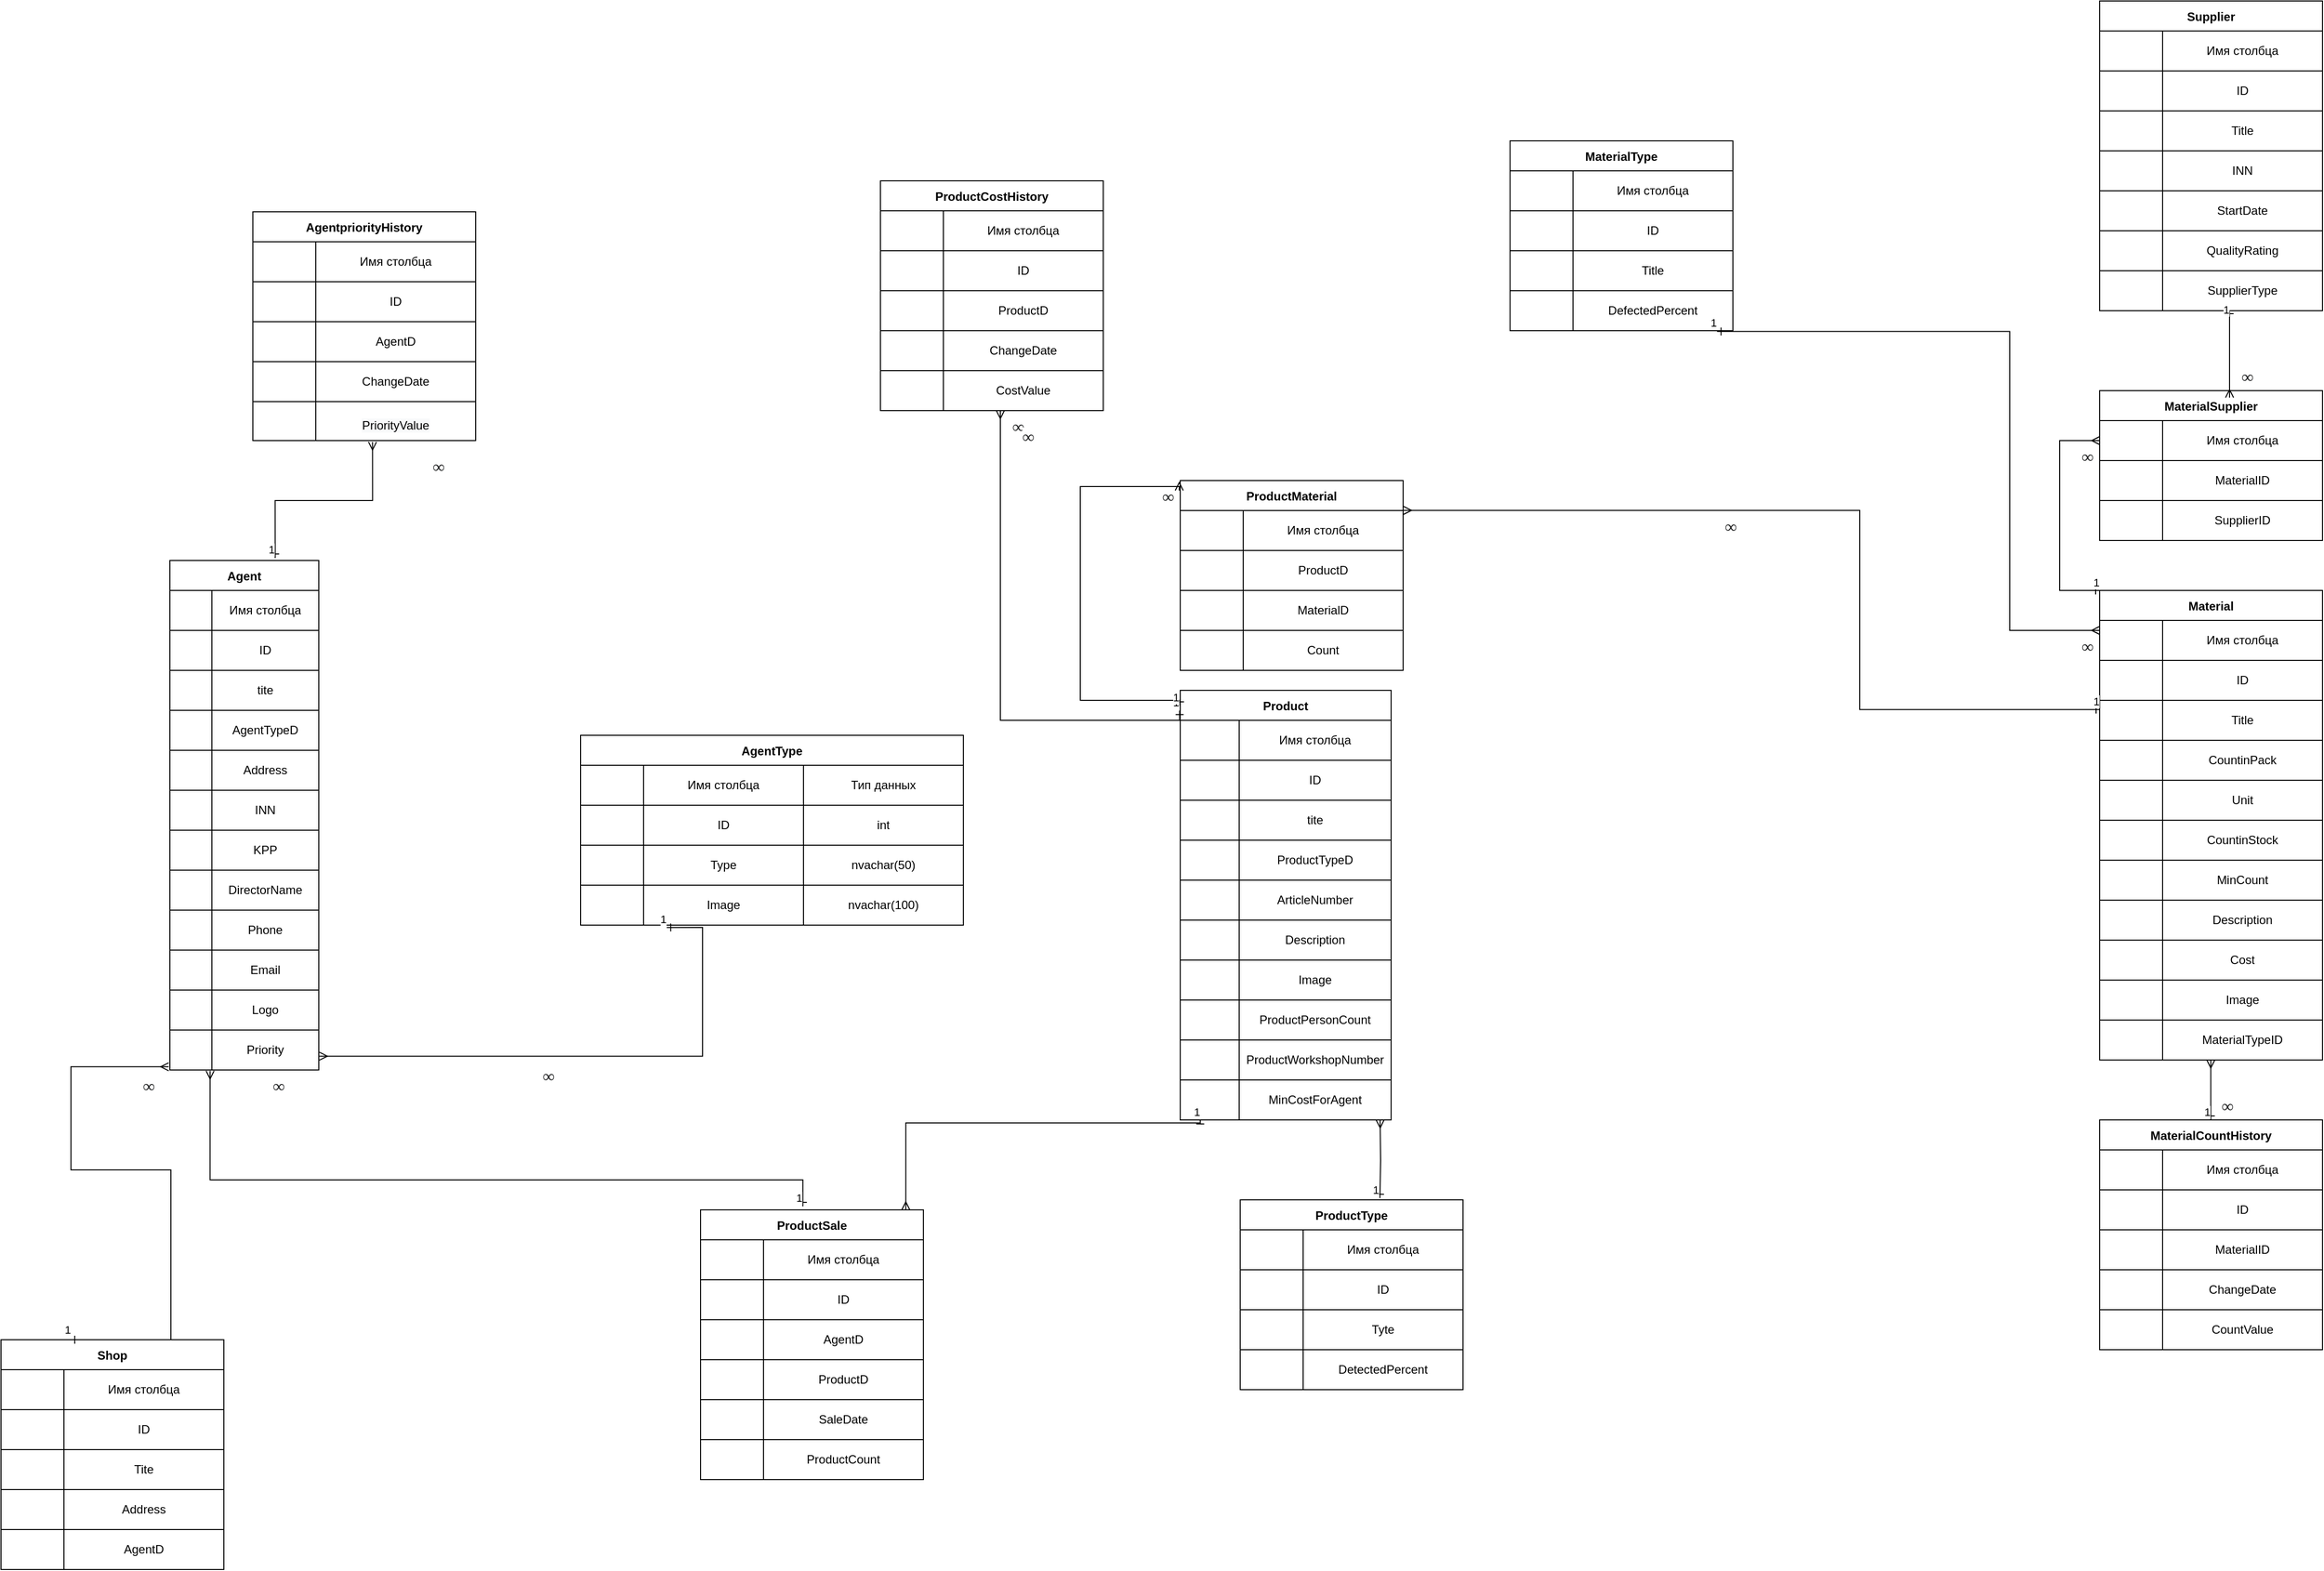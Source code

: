 <mxfile version="20.5.1" type="device"><diagram id="HIlC1ipOFSs2TBh0wu75" name="Страница 1"><mxGraphModel dx="1673" dy="2097" grid="1" gridSize="10" guides="1" tooltips="1" connect="1" arrows="1" fold="1" page="1" pageScale="1" pageWidth="827" pageHeight="1169" math="0" shadow="0"><root><mxCell id="0"/><mxCell id="1" parent="0"/><mxCell id="yDL1hof6_TmcLCwh9I1O-339" value="AgentpriorityHistory" style="shape=table;startSize=30;container=1;collapsible=0;childLayout=tableLayout;fontStyle=1;align=center;" parent="1" vertex="1"><mxGeometry x="302" y="61" width="223" height="229.0" as="geometry"/></mxCell><mxCell id="yDL1hof6_TmcLCwh9I1O-393" style="shape=tableRow;horizontal=0;startSize=0;swimlaneHead=0;swimlaneBody=0;top=0;left=0;bottom=0;right=0;collapsible=0;dropTarget=0;fillColor=none;points=[[0,0.5],[1,0.5]];portConstraint=eastwest;" parent="yDL1hof6_TmcLCwh9I1O-339" vertex="1"><mxGeometry y="30" width="223" height="40" as="geometry"/></mxCell><mxCell id="yDL1hof6_TmcLCwh9I1O-394" style="shape=partialRectangle;html=1;whiteSpace=wrap;connectable=0;fillColor=none;top=0;left=0;bottom=0;right=0;overflow=hidden;" parent="yDL1hof6_TmcLCwh9I1O-393" vertex="1"><mxGeometry width="63" height="40" as="geometry"><mxRectangle width="63" height="40" as="alternateBounds"/></mxGeometry></mxCell><mxCell id="yDL1hof6_TmcLCwh9I1O-395" value="Имя столбца" style="shape=partialRectangle;html=1;whiteSpace=wrap;connectable=0;fillColor=none;top=0;left=0;bottom=0;right=0;overflow=hidden;" parent="yDL1hof6_TmcLCwh9I1O-393" vertex="1"><mxGeometry x="63" width="160" height="40" as="geometry"><mxRectangle width="160" height="40" as="alternateBounds"/></mxGeometry></mxCell><mxCell id="yDL1hof6_TmcLCwh9I1O-340" value="" style="shape=tableRow;horizontal=0;startSize=0;swimlaneHead=0;swimlaneBody=0;top=0;left=0;bottom=0;right=0;collapsible=0;dropTarget=0;fillColor=none;points=[[0,0.5],[1,0.5]];portConstraint=eastwest;" parent="yDL1hof6_TmcLCwh9I1O-339" vertex="1"><mxGeometry y="70" width="223" height="40" as="geometry"/></mxCell><mxCell id="yDL1hof6_TmcLCwh9I1O-341" value="" style="shape=partialRectangle;html=1;whiteSpace=wrap;connectable=0;fillColor=none;top=0;left=0;bottom=0;right=0;overflow=hidden;" parent="yDL1hof6_TmcLCwh9I1O-340" vertex="1"><mxGeometry width="63" height="40" as="geometry"><mxRectangle width="63" height="40" as="alternateBounds"/></mxGeometry></mxCell><mxCell id="yDL1hof6_TmcLCwh9I1O-342" value="ID" style="shape=partialRectangle;html=1;whiteSpace=wrap;connectable=0;fillColor=none;top=0;left=0;bottom=0;right=0;overflow=hidden;" parent="yDL1hof6_TmcLCwh9I1O-340" vertex="1"><mxGeometry x="63" width="160" height="40" as="geometry"><mxRectangle width="160" height="40" as="alternateBounds"/></mxGeometry></mxCell><mxCell id="yDL1hof6_TmcLCwh9I1O-344" value="" style="shape=tableRow;horizontal=0;startSize=0;swimlaneHead=0;swimlaneBody=0;top=0;left=0;bottom=0;right=0;collapsible=0;dropTarget=0;fillColor=none;points=[[0,0.5],[1,0.5]];portConstraint=eastwest;" parent="yDL1hof6_TmcLCwh9I1O-339" vertex="1"><mxGeometry y="110" width="223" height="40" as="geometry"/></mxCell><mxCell id="yDL1hof6_TmcLCwh9I1O-345" value="" style="shape=partialRectangle;html=1;whiteSpace=wrap;connectable=0;fillColor=none;top=0;left=0;bottom=0;right=0;overflow=hidden;" parent="yDL1hof6_TmcLCwh9I1O-344" vertex="1"><mxGeometry width="63" height="40" as="geometry"><mxRectangle width="63" height="40" as="alternateBounds"/></mxGeometry></mxCell><mxCell id="yDL1hof6_TmcLCwh9I1O-346" value="AgentD" style="shape=partialRectangle;html=1;whiteSpace=wrap;connectable=0;fillColor=none;top=0;left=0;bottom=0;right=0;overflow=hidden;" parent="yDL1hof6_TmcLCwh9I1O-344" vertex="1"><mxGeometry x="63" width="160" height="40" as="geometry"><mxRectangle width="160" height="40" as="alternateBounds"/></mxGeometry></mxCell><mxCell id="yDL1hof6_TmcLCwh9I1O-374" style="shape=tableRow;horizontal=0;startSize=0;swimlaneHead=0;swimlaneBody=0;top=0;left=0;bottom=0;right=0;collapsible=0;dropTarget=0;fillColor=none;points=[[0,0.5],[1,0.5]];portConstraint=eastwest;" parent="yDL1hof6_TmcLCwh9I1O-339" vertex="1"><mxGeometry y="150" width="223" height="40" as="geometry"/></mxCell><mxCell id="yDL1hof6_TmcLCwh9I1O-375" style="shape=partialRectangle;html=1;whiteSpace=wrap;connectable=0;fillColor=none;top=0;left=0;bottom=0;right=0;overflow=hidden;" parent="yDL1hof6_TmcLCwh9I1O-374" vertex="1"><mxGeometry width="63" height="40" as="geometry"><mxRectangle width="63" height="40" as="alternateBounds"/></mxGeometry></mxCell><mxCell id="yDL1hof6_TmcLCwh9I1O-376" value="ChangeDate" style="shape=partialRectangle;html=1;whiteSpace=wrap;connectable=0;fillColor=none;top=0;left=0;bottom=0;right=0;overflow=hidden;" parent="yDL1hof6_TmcLCwh9I1O-374" vertex="1"><mxGeometry x="63" width="160" height="40" as="geometry"><mxRectangle width="160" height="40" as="alternateBounds"/></mxGeometry></mxCell><mxCell id="yDL1hof6_TmcLCwh9I1O-348" value="" style="shape=tableRow;horizontal=0;startSize=0;swimlaneHead=0;swimlaneBody=0;top=0;left=0;bottom=0;right=0;collapsible=0;dropTarget=0;fillColor=none;points=[[0,0.5],[1,0.5]];portConstraint=eastwest;" parent="yDL1hof6_TmcLCwh9I1O-339" vertex="1"><mxGeometry y="190" width="223" height="39" as="geometry"/></mxCell><mxCell id="yDL1hof6_TmcLCwh9I1O-349" value="" style="shape=partialRectangle;html=1;whiteSpace=wrap;connectable=0;fillColor=none;top=0;left=0;bottom=0;right=0;overflow=hidden;" parent="yDL1hof6_TmcLCwh9I1O-348" vertex="1"><mxGeometry width="63" height="39" as="geometry"><mxRectangle width="63" height="39" as="alternateBounds"/></mxGeometry></mxCell><mxCell id="yDL1hof6_TmcLCwh9I1O-350" value="&#10;&lt;span style=&quot;color: rgb(0, 0, 0); font-family: Helvetica; font-size: 12px; font-style: normal; font-variant-ligatures: normal; font-variant-caps: normal; font-weight: 400; letter-spacing: normal; orphans: 2; text-align: center; text-indent: 0px; text-transform: none; widows: 2; word-spacing: 0px; -webkit-text-stroke-width: 0px; background-color: rgb(248, 249, 250); text-decoration-thickness: initial; text-decoration-style: initial; text-decoration-color: initial; float: none; display: inline !important;&quot;&gt;PriorityValue&lt;/span&gt;&#10;&#10;" style="shape=partialRectangle;html=1;whiteSpace=wrap;connectable=0;fillColor=none;top=0;left=0;bottom=0;right=0;overflow=hidden;" parent="yDL1hof6_TmcLCwh9I1O-348" vertex="1"><mxGeometry x="63" width="160" height="39" as="geometry"><mxRectangle width="160" height="39" as="alternateBounds"/></mxGeometry></mxCell><mxCell id="yDL1hof6_TmcLCwh9I1O-398" value="Agent" style="shape=table;startSize=30;container=1;collapsible=0;childLayout=tableLayout;fontStyle=1;align=center;" parent="1" vertex="1"><mxGeometry x="219" y="410" width="149" height="510" as="geometry"/></mxCell><mxCell id="yDL1hof6_TmcLCwh9I1O-399" style="shape=tableRow;horizontal=0;startSize=0;swimlaneHead=0;swimlaneBody=0;top=0;left=0;bottom=0;right=0;collapsible=0;dropTarget=0;fillColor=none;points=[[0,0.5],[1,0.5]];portConstraint=eastwest;" parent="yDL1hof6_TmcLCwh9I1O-398" vertex="1"><mxGeometry y="30" width="149" height="40" as="geometry"/></mxCell><mxCell id="yDL1hof6_TmcLCwh9I1O-400" style="shape=partialRectangle;html=1;whiteSpace=wrap;connectable=0;fillColor=none;top=0;left=0;bottom=0;right=0;overflow=hidden;" parent="yDL1hof6_TmcLCwh9I1O-399" vertex="1"><mxGeometry width="42" height="40" as="geometry"><mxRectangle width="42" height="40" as="alternateBounds"/></mxGeometry></mxCell><mxCell id="yDL1hof6_TmcLCwh9I1O-401" value="Имя столбца" style="shape=partialRectangle;html=1;whiteSpace=wrap;connectable=0;fillColor=none;top=0;left=0;bottom=0;right=0;overflow=hidden;" parent="yDL1hof6_TmcLCwh9I1O-399" vertex="1"><mxGeometry x="42" width="107" height="40" as="geometry"><mxRectangle width="107" height="40" as="alternateBounds"/></mxGeometry></mxCell><mxCell id="yDL1hof6_TmcLCwh9I1O-404" value="" style="shape=tableRow;horizontal=0;startSize=0;swimlaneHead=0;swimlaneBody=0;top=0;left=0;bottom=0;right=0;collapsible=0;dropTarget=0;fillColor=none;points=[[0,0.5],[1,0.5]];portConstraint=eastwest;" parent="yDL1hof6_TmcLCwh9I1O-398" vertex="1"><mxGeometry y="70" width="149" height="40" as="geometry"/></mxCell><mxCell id="yDL1hof6_TmcLCwh9I1O-405" value="" style="shape=partialRectangle;html=1;whiteSpace=wrap;connectable=0;fillColor=none;top=0;left=0;bottom=0;right=0;overflow=hidden;" parent="yDL1hof6_TmcLCwh9I1O-404" vertex="1"><mxGeometry width="42" height="40" as="geometry"><mxRectangle width="42" height="40" as="alternateBounds"/></mxGeometry></mxCell><mxCell id="yDL1hof6_TmcLCwh9I1O-406" value="ID" style="shape=partialRectangle;html=1;whiteSpace=wrap;connectable=0;fillColor=none;top=0;left=0;bottom=0;right=0;overflow=hidden;" parent="yDL1hof6_TmcLCwh9I1O-404" vertex="1"><mxGeometry x="42" width="107" height="40" as="geometry"><mxRectangle width="107" height="40" as="alternateBounds"/></mxGeometry></mxCell><mxCell id="yDL1hof6_TmcLCwh9I1O-409" value="" style="shape=tableRow;horizontal=0;startSize=0;swimlaneHead=0;swimlaneBody=0;top=0;left=0;bottom=0;right=0;collapsible=0;dropTarget=0;fillColor=none;points=[[0,0.5],[1,0.5]];portConstraint=eastwest;" parent="yDL1hof6_TmcLCwh9I1O-398" vertex="1"><mxGeometry y="110" width="149" height="40" as="geometry"/></mxCell><mxCell id="yDL1hof6_TmcLCwh9I1O-410" value="" style="shape=partialRectangle;html=1;whiteSpace=wrap;connectable=0;fillColor=none;top=0;left=0;bottom=0;right=0;overflow=hidden;" parent="yDL1hof6_TmcLCwh9I1O-409" vertex="1"><mxGeometry width="42" height="40" as="geometry"><mxRectangle width="42" height="40" as="alternateBounds"/></mxGeometry></mxCell><mxCell id="yDL1hof6_TmcLCwh9I1O-411" value="tite" style="shape=partialRectangle;html=1;whiteSpace=wrap;connectable=0;fillColor=none;top=0;left=0;bottom=0;right=0;overflow=hidden;" parent="yDL1hof6_TmcLCwh9I1O-409" vertex="1"><mxGeometry x="42" width="107" height="40" as="geometry"><mxRectangle width="107" height="40" as="alternateBounds"/></mxGeometry></mxCell><mxCell id="yDL1hof6_TmcLCwh9I1O-414" style="shape=tableRow;horizontal=0;startSize=0;swimlaneHead=0;swimlaneBody=0;top=0;left=0;bottom=0;right=0;collapsible=0;dropTarget=0;fillColor=none;points=[[0,0.5],[1,0.5]];portConstraint=eastwest;" parent="yDL1hof6_TmcLCwh9I1O-398" vertex="1"><mxGeometry y="150" width="149" height="40" as="geometry"/></mxCell><mxCell id="yDL1hof6_TmcLCwh9I1O-415" style="shape=partialRectangle;html=1;whiteSpace=wrap;connectable=0;fillColor=none;top=0;left=0;bottom=0;right=0;overflow=hidden;" parent="yDL1hof6_TmcLCwh9I1O-414" vertex="1"><mxGeometry width="42" height="40" as="geometry"><mxRectangle width="42" height="40" as="alternateBounds"/></mxGeometry></mxCell><mxCell id="yDL1hof6_TmcLCwh9I1O-416" value="AgentTypeD" style="shape=partialRectangle;html=1;whiteSpace=wrap;connectable=0;fillColor=none;top=0;left=0;bottom=0;right=0;overflow=hidden;" parent="yDL1hof6_TmcLCwh9I1O-414" vertex="1"><mxGeometry x="42" width="107" height="40" as="geometry"><mxRectangle width="107" height="40" as="alternateBounds"/></mxGeometry></mxCell><mxCell id="yDL1hof6_TmcLCwh9I1O-419" value="" style="shape=tableRow;horizontal=0;startSize=0;swimlaneHead=0;swimlaneBody=0;top=0;left=0;bottom=0;right=0;collapsible=0;dropTarget=0;fillColor=none;points=[[0,0.5],[1,0.5]];portConstraint=eastwest;" parent="yDL1hof6_TmcLCwh9I1O-398" vertex="1"><mxGeometry y="190" width="149" height="40" as="geometry"/></mxCell><mxCell id="yDL1hof6_TmcLCwh9I1O-420" value="" style="shape=partialRectangle;html=1;whiteSpace=wrap;connectable=0;fillColor=none;top=0;left=0;bottom=0;right=0;overflow=hidden;" parent="yDL1hof6_TmcLCwh9I1O-419" vertex="1"><mxGeometry width="42" height="40" as="geometry"><mxRectangle width="42" height="40" as="alternateBounds"/></mxGeometry></mxCell><mxCell id="yDL1hof6_TmcLCwh9I1O-421" value="Address" style="shape=partialRectangle;html=1;whiteSpace=wrap;connectable=0;fillColor=none;top=0;left=0;bottom=0;right=0;overflow=hidden;" parent="yDL1hof6_TmcLCwh9I1O-419" vertex="1"><mxGeometry x="42" width="107" height="40" as="geometry"><mxRectangle width="107" height="40" as="alternateBounds"/></mxGeometry></mxCell><mxCell id="yDL1hof6_TmcLCwh9I1O-439" style="shape=tableRow;horizontal=0;startSize=0;swimlaneHead=0;swimlaneBody=0;top=0;left=0;bottom=0;right=0;collapsible=0;dropTarget=0;fillColor=none;points=[[0,0.5],[1,0.5]];portConstraint=eastwest;" parent="yDL1hof6_TmcLCwh9I1O-398" vertex="1"><mxGeometry y="230" width="149" height="40" as="geometry"/></mxCell><mxCell id="yDL1hof6_TmcLCwh9I1O-440" style="shape=partialRectangle;html=1;whiteSpace=wrap;connectable=0;fillColor=none;top=0;left=0;bottom=0;right=0;overflow=hidden;" parent="yDL1hof6_TmcLCwh9I1O-439" vertex="1"><mxGeometry width="42" height="40" as="geometry"><mxRectangle width="42" height="40" as="alternateBounds"/></mxGeometry></mxCell><mxCell id="yDL1hof6_TmcLCwh9I1O-441" value="INN" style="shape=partialRectangle;html=1;whiteSpace=wrap;connectable=0;fillColor=none;top=0;left=0;bottom=0;right=0;overflow=hidden;" parent="yDL1hof6_TmcLCwh9I1O-439" vertex="1"><mxGeometry x="42" width="107" height="40" as="geometry"><mxRectangle width="107" height="40" as="alternateBounds"/></mxGeometry></mxCell><mxCell id="yDL1hof6_TmcLCwh9I1O-444" style="shape=tableRow;horizontal=0;startSize=0;swimlaneHead=0;swimlaneBody=0;top=0;left=0;bottom=0;right=0;collapsible=0;dropTarget=0;fillColor=none;points=[[0,0.5],[1,0.5]];portConstraint=eastwest;" parent="yDL1hof6_TmcLCwh9I1O-398" vertex="1"><mxGeometry y="270" width="149" height="40" as="geometry"/></mxCell><mxCell id="yDL1hof6_TmcLCwh9I1O-445" style="shape=partialRectangle;html=1;whiteSpace=wrap;connectable=0;fillColor=none;top=0;left=0;bottom=0;right=0;overflow=hidden;" parent="yDL1hof6_TmcLCwh9I1O-444" vertex="1"><mxGeometry width="42" height="40" as="geometry"><mxRectangle width="42" height="40" as="alternateBounds"/></mxGeometry></mxCell><mxCell id="yDL1hof6_TmcLCwh9I1O-446" value="KPP" style="shape=partialRectangle;html=1;whiteSpace=wrap;connectable=0;fillColor=none;top=0;left=0;bottom=0;right=0;overflow=hidden;" parent="yDL1hof6_TmcLCwh9I1O-444" vertex="1"><mxGeometry x="42" width="107" height="40" as="geometry"><mxRectangle width="107" height="40" as="alternateBounds"/></mxGeometry></mxCell><mxCell id="yDL1hof6_TmcLCwh9I1O-449" style="shape=tableRow;horizontal=0;startSize=0;swimlaneHead=0;swimlaneBody=0;top=0;left=0;bottom=0;right=0;collapsible=0;dropTarget=0;fillColor=none;points=[[0,0.5],[1,0.5]];portConstraint=eastwest;" parent="yDL1hof6_TmcLCwh9I1O-398" vertex="1"><mxGeometry y="310" width="149" height="40" as="geometry"/></mxCell><mxCell id="yDL1hof6_TmcLCwh9I1O-450" style="shape=partialRectangle;html=1;whiteSpace=wrap;connectable=0;fillColor=none;top=0;left=0;bottom=0;right=0;overflow=hidden;" parent="yDL1hof6_TmcLCwh9I1O-449" vertex="1"><mxGeometry width="42" height="40" as="geometry"><mxRectangle width="42" height="40" as="alternateBounds"/></mxGeometry></mxCell><mxCell id="yDL1hof6_TmcLCwh9I1O-451" value="DirectorName" style="shape=partialRectangle;html=1;whiteSpace=wrap;connectable=0;fillColor=none;top=0;left=0;bottom=0;right=0;overflow=hidden;" parent="yDL1hof6_TmcLCwh9I1O-449" vertex="1"><mxGeometry x="42" width="107" height="40" as="geometry"><mxRectangle width="107" height="40" as="alternateBounds"/></mxGeometry></mxCell><mxCell id="yDL1hof6_TmcLCwh9I1O-454" style="shape=tableRow;horizontal=0;startSize=0;swimlaneHead=0;swimlaneBody=0;top=0;left=0;bottom=0;right=0;collapsible=0;dropTarget=0;fillColor=none;points=[[0,0.5],[1,0.5]];portConstraint=eastwest;" parent="yDL1hof6_TmcLCwh9I1O-398" vertex="1"><mxGeometry y="350" width="149" height="40" as="geometry"/></mxCell><mxCell id="yDL1hof6_TmcLCwh9I1O-455" style="shape=partialRectangle;html=1;whiteSpace=wrap;connectable=0;fillColor=none;top=0;left=0;bottom=0;right=0;overflow=hidden;" parent="yDL1hof6_TmcLCwh9I1O-454" vertex="1"><mxGeometry width="42" height="40" as="geometry"><mxRectangle width="42" height="40" as="alternateBounds"/></mxGeometry></mxCell><mxCell id="yDL1hof6_TmcLCwh9I1O-456" value="Phone" style="shape=partialRectangle;html=1;whiteSpace=wrap;connectable=0;fillColor=none;top=0;left=0;bottom=0;right=0;overflow=hidden;" parent="yDL1hof6_TmcLCwh9I1O-454" vertex="1"><mxGeometry x="42" width="107" height="40" as="geometry"><mxRectangle width="107" height="40" as="alternateBounds"/></mxGeometry></mxCell><mxCell id="yDL1hof6_TmcLCwh9I1O-459" style="shape=tableRow;horizontal=0;startSize=0;swimlaneHead=0;swimlaneBody=0;top=0;left=0;bottom=0;right=0;collapsible=0;dropTarget=0;fillColor=none;points=[[0,0.5],[1,0.5]];portConstraint=eastwest;" parent="yDL1hof6_TmcLCwh9I1O-398" vertex="1"><mxGeometry y="390" width="149" height="40" as="geometry"/></mxCell><mxCell id="yDL1hof6_TmcLCwh9I1O-460" style="shape=partialRectangle;html=1;whiteSpace=wrap;connectable=0;fillColor=none;top=0;left=0;bottom=0;right=0;overflow=hidden;" parent="yDL1hof6_TmcLCwh9I1O-459" vertex="1"><mxGeometry width="42" height="40" as="geometry"><mxRectangle width="42" height="40" as="alternateBounds"/></mxGeometry></mxCell><mxCell id="yDL1hof6_TmcLCwh9I1O-461" value="Email" style="shape=partialRectangle;html=1;whiteSpace=wrap;connectable=0;fillColor=none;top=0;left=0;bottom=0;right=0;overflow=hidden;" parent="yDL1hof6_TmcLCwh9I1O-459" vertex="1"><mxGeometry x="42" width="107" height="40" as="geometry"><mxRectangle width="107" height="40" as="alternateBounds"/></mxGeometry></mxCell><mxCell id="yDL1hof6_TmcLCwh9I1O-464" style="shape=tableRow;horizontal=0;startSize=0;swimlaneHead=0;swimlaneBody=0;top=0;left=0;bottom=0;right=0;collapsible=0;dropTarget=0;fillColor=none;points=[[0,0.5],[1,0.5]];portConstraint=eastwest;" parent="yDL1hof6_TmcLCwh9I1O-398" vertex="1"><mxGeometry y="430" width="149" height="40" as="geometry"/></mxCell><mxCell id="yDL1hof6_TmcLCwh9I1O-465" style="shape=partialRectangle;html=1;whiteSpace=wrap;connectable=0;fillColor=none;top=0;left=0;bottom=0;right=0;overflow=hidden;" parent="yDL1hof6_TmcLCwh9I1O-464" vertex="1"><mxGeometry width="42" height="40" as="geometry"><mxRectangle width="42" height="40" as="alternateBounds"/></mxGeometry></mxCell><mxCell id="yDL1hof6_TmcLCwh9I1O-466" value="Logo" style="shape=partialRectangle;html=1;whiteSpace=wrap;connectable=0;fillColor=none;top=0;left=0;bottom=0;right=0;overflow=hidden;" parent="yDL1hof6_TmcLCwh9I1O-464" vertex="1"><mxGeometry x="42" width="107" height="40" as="geometry"><mxRectangle width="107" height="40" as="alternateBounds"/></mxGeometry></mxCell><mxCell id="yDL1hof6_TmcLCwh9I1O-469" style="shape=tableRow;horizontal=0;startSize=0;swimlaneHead=0;swimlaneBody=0;top=0;left=0;bottom=0;right=0;collapsible=0;dropTarget=0;fillColor=none;points=[[0,0.5],[1,0.5]];portConstraint=eastwest;" parent="yDL1hof6_TmcLCwh9I1O-398" vertex="1"><mxGeometry y="470" width="149" height="40" as="geometry"/></mxCell><mxCell id="yDL1hof6_TmcLCwh9I1O-470" style="shape=partialRectangle;html=1;whiteSpace=wrap;connectable=0;fillColor=none;top=0;left=0;bottom=0;right=0;overflow=hidden;" parent="yDL1hof6_TmcLCwh9I1O-469" vertex="1"><mxGeometry width="42" height="40" as="geometry"><mxRectangle width="42" height="40" as="alternateBounds"/></mxGeometry></mxCell><mxCell id="yDL1hof6_TmcLCwh9I1O-471" value="Priority" style="shape=partialRectangle;html=1;whiteSpace=wrap;connectable=0;fillColor=none;top=0;left=0;bottom=0;right=0;overflow=hidden;" parent="yDL1hof6_TmcLCwh9I1O-469" vertex="1"><mxGeometry x="42" width="107" height="40" as="geometry"><mxRectangle width="107" height="40" as="alternateBounds"/></mxGeometry></mxCell><mxCell id="yDL1hof6_TmcLCwh9I1O-475" value="AgentType" style="shape=table;startSize=30;container=1;collapsible=0;childLayout=tableLayout;fontStyle=1;align=center;" parent="1" vertex="1"><mxGeometry x="630" y="585" width="383" height="190" as="geometry"/></mxCell><mxCell id="yDL1hof6_TmcLCwh9I1O-476" style="shape=tableRow;horizontal=0;startSize=0;swimlaneHead=0;swimlaneBody=0;top=0;left=0;bottom=0;right=0;collapsible=0;dropTarget=0;fillColor=none;points=[[0,0.5],[1,0.5]];portConstraint=eastwest;" parent="yDL1hof6_TmcLCwh9I1O-475" vertex="1"><mxGeometry y="30" width="383" height="40" as="geometry"/></mxCell><mxCell id="yDL1hof6_TmcLCwh9I1O-477" style="shape=partialRectangle;html=1;whiteSpace=wrap;connectable=0;fillColor=none;top=0;left=0;bottom=0;right=0;overflow=hidden;" parent="yDL1hof6_TmcLCwh9I1O-476" vertex="1"><mxGeometry width="63" height="40" as="geometry"><mxRectangle width="63" height="40" as="alternateBounds"/></mxGeometry></mxCell><mxCell id="yDL1hof6_TmcLCwh9I1O-478" value="Имя столбца" style="shape=partialRectangle;html=1;whiteSpace=wrap;connectable=0;fillColor=none;top=0;left=0;bottom=0;right=0;overflow=hidden;" parent="yDL1hof6_TmcLCwh9I1O-476" vertex="1"><mxGeometry x="63" width="160" height="40" as="geometry"><mxRectangle width="160" height="40" as="alternateBounds"/></mxGeometry></mxCell><mxCell id="yDL1hof6_TmcLCwh9I1O-479" value="Тип данных" style="shape=partialRectangle;html=1;whiteSpace=wrap;connectable=0;fillColor=none;top=0;left=0;bottom=0;right=0;overflow=hidden;" parent="yDL1hof6_TmcLCwh9I1O-476" vertex="1"><mxGeometry x="223" width="160" height="40" as="geometry"><mxRectangle width="160" height="40" as="alternateBounds"/></mxGeometry></mxCell><mxCell id="yDL1hof6_TmcLCwh9I1O-481" value="" style="shape=tableRow;horizontal=0;startSize=0;swimlaneHead=0;swimlaneBody=0;top=0;left=0;bottom=0;right=0;collapsible=0;dropTarget=0;fillColor=none;points=[[0,0.5],[1,0.5]];portConstraint=eastwest;" parent="yDL1hof6_TmcLCwh9I1O-475" vertex="1"><mxGeometry y="70" width="383" height="40" as="geometry"/></mxCell><mxCell id="yDL1hof6_TmcLCwh9I1O-482" value="" style="shape=partialRectangle;html=1;whiteSpace=wrap;connectable=0;fillColor=none;top=0;left=0;bottom=0;right=0;overflow=hidden;" parent="yDL1hof6_TmcLCwh9I1O-481" vertex="1"><mxGeometry width="63" height="40" as="geometry"><mxRectangle width="63" height="40" as="alternateBounds"/></mxGeometry></mxCell><mxCell id="yDL1hof6_TmcLCwh9I1O-483" value="ID" style="shape=partialRectangle;html=1;whiteSpace=wrap;connectable=0;fillColor=none;top=0;left=0;bottom=0;right=0;overflow=hidden;" parent="yDL1hof6_TmcLCwh9I1O-481" vertex="1"><mxGeometry x="63" width="160" height="40" as="geometry"><mxRectangle width="160" height="40" as="alternateBounds"/></mxGeometry></mxCell><mxCell id="yDL1hof6_TmcLCwh9I1O-484" value="int" style="shape=partialRectangle;html=1;whiteSpace=wrap;connectable=0;fillColor=none;top=0;left=0;bottom=0;right=0;overflow=hidden;" parent="yDL1hof6_TmcLCwh9I1O-481" vertex="1"><mxGeometry x="223" width="160" height="40" as="geometry"><mxRectangle width="160" height="40" as="alternateBounds"/></mxGeometry></mxCell><mxCell id="yDL1hof6_TmcLCwh9I1O-486" value="" style="shape=tableRow;horizontal=0;startSize=0;swimlaneHead=0;swimlaneBody=0;top=0;left=0;bottom=0;right=0;collapsible=0;dropTarget=0;fillColor=none;points=[[0,0.5],[1,0.5]];portConstraint=eastwest;" parent="yDL1hof6_TmcLCwh9I1O-475" vertex="1"><mxGeometry y="110" width="383" height="40" as="geometry"/></mxCell><mxCell id="yDL1hof6_TmcLCwh9I1O-487" value="" style="shape=partialRectangle;html=1;whiteSpace=wrap;connectable=0;fillColor=none;top=0;left=0;bottom=0;right=0;overflow=hidden;" parent="yDL1hof6_TmcLCwh9I1O-486" vertex="1"><mxGeometry width="63" height="40" as="geometry"><mxRectangle width="63" height="40" as="alternateBounds"/></mxGeometry></mxCell><mxCell id="yDL1hof6_TmcLCwh9I1O-488" value="Type" style="shape=partialRectangle;html=1;whiteSpace=wrap;connectable=0;fillColor=none;top=0;left=0;bottom=0;right=0;overflow=hidden;" parent="yDL1hof6_TmcLCwh9I1O-486" vertex="1"><mxGeometry x="63" width="160" height="40" as="geometry"><mxRectangle width="160" height="40" as="alternateBounds"/></mxGeometry></mxCell><mxCell id="yDL1hof6_TmcLCwh9I1O-489" value="nvachar(50)" style="shape=partialRectangle;html=1;whiteSpace=wrap;connectable=0;fillColor=none;top=0;left=0;bottom=0;right=0;overflow=hidden;" parent="yDL1hof6_TmcLCwh9I1O-486" vertex="1"><mxGeometry x="223" width="160" height="40" as="geometry"><mxRectangle width="160" height="40" as="alternateBounds"/></mxGeometry></mxCell><mxCell id="yDL1hof6_TmcLCwh9I1O-491" style="shape=tableRow;horizontal=0;startSize=0;swimlaneHead=0;swimlaneBody=0;top=0;left=0;bottom=0;right=0;collapsible=0;dropTarget=0;fillColor=none;points=[[0,0.5],[1,0.5]];portConstraint=eastwest;" parent="yDL1hof6_TmcLCwh9I1O-475" vertex="1"><mxGeometry y="150" width="383" height="40" as="geometry"/></mxCell><mxCell id="yDL1hof6_TmcLCwh9I1O-492" style="shape=partialRectangle;html=1;whiteSpace=wrap;connectable=0;fillColor=none;top=0;left=0;bottom=0;right=0;overflow=hidden;" parent="yDL1hof6_TmcLCwh9I1O-491" vertex="1"><mxGeometry width="63" height="40" as="geometry"><mxRectangle width="63" height="40" as="alternateBounds"/></mxGeometry></mxCell><mxCell id="yDL1hof6_TmcLCwh9I1O-493" value="Image" style="shape=partialRectangle;html=1;whiteSpace=wrap;connectable=0;fillColor=none;top=0;left=0;bottom=0;right=0;overflow=hidden;" parent="yDL1hof6_TmcLCwh9I1O-491" vertex="1"><mxGeometry x="63" width="160" height="40" as="geometry"><mxRectangle width="160" height="40" as="alternateBounds"/></mxGeometry></mxCell><mxCell id="yDL1hof6_TmcLCwh9I1O-494" value="nvachar(100)" style="shape=partialRectangle;html=1;whiteSpace=wrap;connectable=0;fillColor=none;top=0;left=0;bottom=0;right=0;overflow=hidden;" parent="yDL1hof6_TmcLCwh9I1O-491" vertex="1"><mxGeometry x="223" width="160" height="40" as="geometry"><mxRectangle width="160" height="40" as="alternateBounds"/></mxGeometry></mxCell><mxCell id="yDL1hof6_TmcLCwh9I1O-522" value="ProductSale" style="shape=table;startSize=30;container=1;collapsible=0;childLayout=tableLayout;fontStyle=1;align=center;" parent="1" vertex="1"><mxGeometry x="750" y="1060" width="223" height="270" as="geometry"/></mxCell><mxCell id="yDL1hof6_TmcLCwh9I1O-523" style="shape=tableRow;horizontal=0;startSize=0;swimlaneHead=0;swimlaneBody=0;top=0;left=0;bottom=0;right=0;collapsible=0;dropTarget=0;fillColor=none;points=[[0,0.5],[1,0.5]];portConstraint=eastwest;" parent="yDL1hof6_TmcLCwh9I1O-522" vertex="1"><mxGeometry y="30" width="223" height="40" as="geometry"/></mxCell><mxCell id="yDL1hof6_TmcLCwh9I1O-524" style="shape=partialRectangle;html=1;whiteSpace=wrap;connectable=0;fillColor=none;top=0;left=0;bottom=0;right=0;overflow=hidden;" parent="yDL1hof6_TmcLCwh9I1O-523" vertex="1"><mxGeometry width="63" height="40" as="geometry"><mxRectangle width="63" height="40" as="alternateBounds"/></mxGeometry></mxCell><mxCell id="yDL1hof6_TmcLCwh9I1O-525" value="Имя столбца" style="shape=partialRectangle;html=1;whiteSpace=wrap;connectable=0;fillColor=none;top=0;left=0;bottom=0;right=0;overflow=hidden;" parent="yDL1hof6_TmcLCwh9I1O-523" vertex="1"><mxGeometry x="63" width="160" height="40" as="geometry"><mxRectangle width="160" height="40" as="alternateBounds"/></mxGeometry></mxCell><mxCell id="yDL1hof6_TmcLCwh9I1O-528" value="" style="shape=tableRow;horizontal=0;startSize=0;swimlaneHead=0;swimlaneBody=0;top=0;left=0;bottom=0;right=0;collapsible=0;dropTarget=0;fillColor=none;points=[[0,0.5],[1,0.5]];portConstraint=eastwest;" parent="yDL1hof6_TmcLCwh9I1O-522" vertex="1"><mxGeometry y="70" width="223" height="40" as="geometry"/></mxCell><mxCell id="yDL1hof6_TmcLCwh9I1O-529" value="" style="shape=partialRectangle;html=1;whiteSpace=wrap;connectable=0;fillColor=none;top=0;left=0;bottom=0;right=0;overflow=hidden;" parent="yDL1hof6_TmcLCwh9I1O-528" vertex="1"><mxGeometry width="63" height="40" as="geometry"><mxRectangle width="63" height="40" as="alternateBounds"/></mxGeometry></mxCell><mxCell id="yDL1hof6_TmcLCwh9I1O-530" value="ID" style="shape=partialRectangle;html=1;whiteSpace=wrap;connectable=0;fillColor=none;top=0;left=0;bottom=0;right=0;overflow=hidden;" parent="yDL1hof6_TmcLCwh9I1O-528" vertex="1"><mxGeometry x="63" width="160" height="40" as="geometry"><mxRectangle width="160" height="40" as="alternateBounds"/></mxGeometry></mxCell><mxCell id="yDL1hof6_TmcLCwh9I1O-533" value="" style="shape=tableRow;horizontal=0;startSize=0;swimlaneHead=0;swimlaneBody=0;top=0;left=0;bottom=0;right=0;collapsible=0;dropTarget=0;fillColor=none;points=[[0,0.5],[1,0.5]];portConstraint=eastwest;" parent="yDL1hof6_TmcLCwh9I1O-522" vertex="1"><mxGeometry y="110" width="223" height="40" as="geometry"/></mxCell><mxCell id="yDL1hof6_TmcLCwh9I1O-534" value="" style="shape=partialRectangle;html=1;whiteSpace=wrap;connectable=0;fillColor=none;top=0;left=0;bottom=0;right=0;overflow=hidden;" parent="yDL1hof6_TmcLCwh9I1O-533" vertex="1"><mxGeometry width="63" height="40" as="geometry"><mxRectangle width="63" height="40" as="alternateBounds"/></mxGeometry></mxCell><mxCell id="yDL1hof6_TmcLCwh9I1O-535" value="AgentD" style="shape=partialRectangle;html=1;whiteSpace=wrap;connectable=0;fillColor=none;top=0;left=0;bottom=0;right=0;overflow=hidden;" parent="yDL1hof6_TmcLCwh9I1O-533" vertex="1"><mxGeometry x="63" width="160" height="40" as="geometry"><mxRectangle width="160" height="40" as="alternateBounds"/></mxGeometry></mxCell><mxCell id="yDL1hof6_TmcLCwh9I1O-538" style="shape=tableRow;horizontal=0;startSize=0;swimlaneHead=0;swimlaneBody=0;top=0;left=0;bottom=0;right=0;collapsible=0;dropTarget=0;fillColor=none;points=[[0,0.5],[1,0.5]];portConstraint=eastwest;" parent="yDL1hof6_TmcLCwh9I1O-522" vertex="1"><mxGeometry y="150" width="223" height="40" as="geometry"/></mxCell><mxCell id="yDL1hof6_TmcLCwh9I1O-539" style="shape=partialRectangle;html=1;whiteSpace=wrap;connectable=0;fillColor=none;top=0;left=0;bottom=0;right=0;overflow=hidden;" parent="yDL1hof6_TmcLCwh9I1O-538" vertex="1"><mxGeometry width="63" height="40" as="geometry"><mxRectangle width="63" height="40" as="alternateBounds"/></mxGeometry></mxCell><mxCell id="yDL1hof6_TmcLCwh9I1O-540" value="ProductD" style="shape=partialRectangle;html=1;whiteSpace=wrap;connectable=0;fillColor=none;top=0;left=0;bottom=0;right=0;overflow=hidden;" parent="yDL1hof6_TmcLCwh9I1O-538" vertex="1"><mxGeometry x="63" width="160" height="40" as="geometry"><mxRectangle width="160" height="40" as="alternateBounds"/></mxGeometry></mxCell><mxCell id="yDL1hof6_TmcLCwh9I1O-543" style="shape=tableRow;horizontal=0;startSize=0;swimlaneHead=0;swimlaneBody=0;top=0;left=0;bottom=0;right=0;collapsible=0;dropTarget=0;fillColor=none;points=[[0,0.5],[1,0.5]];portConstraint=eastwest;" parent="yDL1hof6_TmcLCwh9I1O-522" vertex="1"><mxGeometry y="190" width="223" height="40" as="geometry"/></mxCell><mxCell id="yDL1hof6_TmcLCwh9I1O-544" style="shape=partialRectangle;html=1;whiteSpace=wrap;connectable=0;fillColor=none;top=0;left=0;bottom=0;right=0;overflow=hidden;" parent="yDL1hof6_TmcLCwh9I1O-543" vertex="1"><mxGeometry width="63" height="40" as="geometry"><mxRectangle width="63" height="40" as="alternateBounds"/></mxGeometry></mxCell><mxCell id="yDL1hof6_TmcLCwh9I1O-545" value="SaleDate" style="shape=partialRectangle;html=1;whiteSpace=wrap;connectable=0;fillColor=none;top=0;left=0;bottom=0;right=0;overflow=hidden;" parent="yDL1hof6_TmcLCwh9I1O-543" vertex="1"><mxGeometry x="63" width="160" height="40" as="geometry"><mxRectangle width="160" height="40" as="alternateBounds"/></mxGeometry></mxCell><mxCell id="yDL1hof6_TmcLCwh9I1O-548" style="shape=tableRow;horizontal=0;startSize=0;swimlaneHead=0;swimlaneBody=0;top=0;left=0;bottom=0;right=0;collapsible=0;dropTarget=0;fillColor=none;points=[[0,0.5],[1,0.5]];portConstraint=eastwest;" parent="yDL1hof6_TmcLCwh9I1O-522" vertex="1"><mxGeometry y="230" width="223" height="40" as="geometry"/></mxCell><mxCell id="yDL1hof6_TmcLCwh9I1O-549" style="shape=partialRectangle;html=1;whiteSpace=wrap;connectable=0;fillColor=none;top=0;left=0;bottom=0;right=0;overflow=hidden;" parent="yDL1hof6_TmcLCwh9I1O-548" vertex="1"><mxGeometry width="63" height="40" as="geometry"><mxRectangle width="63" height="40" as="alternateBounds"/></mxGeometry></mxCell><mxCell id="yDL1hof6_TmcLCwh9I1O-550" value="ProductCount" style="shape=partialRectangle;html=1;whiteSpace=wrap;connectable=0;fillColor=none;top=0;left=0;bottom=0;right=0;overflow=hidden;" parent="yDL1hof6_TmcLCwh9I1O-548" vertex="1"><mxGeometry x="63" width="160" height="40" as="geometry"><mxRectangle width="160" height="40" as="alternateBounds"/></mxGeometry></mxCell><mxCell id="yDL1hof6_TmcLCwh9I1O-553" value="Shop" style="shape=table;startSize=30;container=1;collapsible=0;childLayout=tableLayout;fontStyle=1;align=center;" parent="1" vertex="1"><mxGeometry x="50" y="1190" width="223" height="230" as="geometry"/></mxCell><mxCell id="yDL1hof6_TmcLCwh9I1O-554" style="shape=tableRow;horizontal=0;startSize=0;swimlaneHead=0;swimlaneBody=0;top=0;left=0;bottom=0;right=0;collapsible=0;dropTarget=0;fillColor=none;points=[[0,0.5],[1,0.5]];portConstraint=eastwest;" parent="yDL1hof6_TmcLCwh9I1O-553" vertex="1"><mxGeometry y="30" width="223" height="40" as="geometry"/></mxCell><mxCell id="yDL1hof6_TmcLCwh9I1O-555" style="shape=partialRectangle;html=1;whiteSpace=wrap;connectable=0;fillColor=none;top=0;left=0;bottom=0;right=0;overflow=hidden;" parent="yDL1hof6_TmcLCwh9I1O-554" vertex="1"><mxGeometry width="63" height="40" as="geometry"><mxRectangle width="63" height="40" as="alternateBounds"/></mxGeometry></mxCell><mxCell id="yDL1hof6_TmcLCwh9I1O-556" value="Имя столбца" style="shape=partialRectangle;html=1;whiteSpace=wrap;connectable=0;fillColor=none;top=0;left=0;bottom=0;right=0;overflow=hidden;" parent="yDL1hof6_TmcLCwh9I1O-554" vertex="1"><mxGeometry x="63" width="160" height="40" as="geometry"><mxRectangle width="160" height="40" as="alternateBounds"/></mxGeometry></mxCell><mxCell id="yDL1hof6_TmcLCwh9I1O-559" value="" style="shape=tableRow;horizontal=0;startSize=0;swimlaneHead=0;swimlaneBody=0;top=0;left=0;bottom=0;right=0;collapsible=0;dropTarget=0;fillColor=none;points=[[0,0.5],[1,0.5]];portConstraint=eastwest;" parent="yDL1hof6_TmcLCwh9I1O-553" vertex="1"><mxGeometry y="70" width="223" height="40" as="geometry"/></mxCell><mxCell id="yDL1hof6_TmcLCwh9I1O-560" value="" style="shape=partialRectangle;html=1;whiteSpace=wrap;connectable=0;fillColor=none;top=0;left=0;bottom=0;right=0;overflow=hidden;" parent="yDL1hof6_TmcLCwh9I1O-559" vertex="1"><mxGeometry width="63" height="40" as="geometry"><mxRectangle width="63" height="40" as="alternateBounds"/></mxGeometry></mxCell><mxCell id="yDL1hof6_TmcLCwh9I1O-561" value="ID" style="shape=partialRectangle;html=1;whiteSpace=wrap;connectable=0;fillColor=none;top=0;left=0;bottom=0;right=0;overflow=hidden;" parent="yDL1hof6_TmcLCwh9I1O-559" vertex="1"><mxGeometry x="63" width="160" height="40" as="geometry"><mxRectangle width="160" height="40" as="alternateBounds"/></mxGeometry></mxCell><mxCell id="yDL1hof6_TmcLCwh9I1O-564" value="" style="shape=tableRow;horizontal=0;startSize=0;swimlaneHead=0;swimlaneBody=0;top=0;left=0;bottom=0;right=0;collapsible=0;dropTarget=0;fillColor=none;points=[[0,0.5],[1,0.5]];portConstraint=eastwest;" parent="yDL1hof6_TmcLCwh9I1O-553" vertex="1"><mxGeometry y="110" width="223" height="40" as="geometry"/></mxCell><mxCell id="yDL1hof6_TmcLCwh9I1O-565" value="" style="shape=partialRectangle;html=1;whiteSpace=wrap;connectable=0;fillColor=none;top=0;left=0;bottom=0;right=0;overflow=hidden;" parent="yDL1hof6_TmcLCwh9I1O-564" vertex="1"><mxGeometry width="63" height="40" as="geometry"><mxRectangle width="63" height="40" as="alternateBounds"/></mxGeometry></mxCell><mxCell id="yDL1hof6_TmcLCwh9I1O-566" value="Tite" style="shape=partialRectangle;html=1;whiteSpace=wrap;connectable=0;fillColor=none;top=0;left=0;bottom=0;right=0;overflow=hidden;" parent="yDL1hof6_TmcLCwh9I1O-564" vertex="1"><mxGeometry x="63" width="160" height="40" as="geometry"><mxRectangle width="160" height="40" as="alternateBounds"/></mxGeometry></mxCell><mxCell id="yDL1hof6_TmcLCwh9I1O-569" style="shape=tableRow;horizontal=0;startSize=0;swimlaneHead=0;swimlaneBody=0;top=0;left=0;bottom=0;right=0;collapsible=0;dropTarget=0;fillColor=none;points=[[0,0.5],[1,0.5]];portConstraint=eastwest;" parent="yDL1hof6_TmcLCwh9I1O-553" vertex="1"><mxGeometry y="150" width="223" height="40" as="geometry"/></mxCell><mxCell id="yDL1hof6_TmcLCwh9I1O-570" style="shape=partialRectangle;html=1;whiteSpace=wrap;connectable=0;fillColor=none;top=0;left=0;bottom=0;right=0;overflow=hidden;" parent="yDL1hof6_TmcLCwh9I1O-569" vertex="1"><mxGeometry width="63" height="40" as="geometry"><mxRectangle width="63" height="40" as="alternateBounds"/></mxGeometry></mxCell><mxCell id="yDL1hof6_TmcLCwh9I1O-571" value="Address" style="shape=partialRectangle;html=1;whiteSpace=wrap;connectable=0;fillColor=none;top=0;left=0;bottom=0;right=0;overflow=hidden;" parent="yDL1hof6_TmcLCwh9I1O-569" vertex="1"><mxGeometry x="63" width="160" height="40" as="geometry"><mxRectangle width="160" height="40" as="alternateBounds"/></mxGeometry></mxCell><mxCell id="yDL1hof6_TmcLCwh9I1O-574" style="shape=tableRow;horizontal=0;startSize=0;swimlaneHead=0;swimlaneBody=0;top=0;left=0;bottom=0;right=0;collapsible=0;dropTarget=0;fillColor=none;points=[[0,0.5],[1,0.5]];portConstraint=eastwest;" parent="yDL1hof6_TmcLCwh9I1O-553" vertex="1"><mxGeometry y="190" width="223" height="40" as="geometry"/></mxCell><mxCell id="yDL1hof6_TmcLCwh9I1O-575" style="shape=partialRectangle;html=1;whiteSpace=wrap;connectable=0;fillColor=none;top=0;left=0;bottom=0;right=0;overflow=hidden;" parent="yDL1hof6_TmcLCwh9I1O-574" vertex="1"><mxGeometry width="63" height="40" as="geometry"><mxRectangle width="63" height="40" as="alternateBounds"/></mxGeometry></mxCell><mxCell id="yDL1hof6_TmcLCwh9I1O-576" value="AgentD" style="shape=partialRectangle;html=1;whiteSpace=wrap;connectable=0;fillColor=none;top=0;left=0;bottom=0;right=0;overflow=hidden;" parent="yDL1hof6_TmcLCwh9I1O-574" vertex="1"><mxGeometry x="63" width="160" height="40" as="geometry"><mxRectangle width="160" height="40" as="alternateBounds"/></mxGeometry></mxCell><mxCell id="yDL1hof6_TmcLCwh9I1O-579" value="ProductCostHistory" style="shape=table;startSize=30;container=1;collapsible=0;childLayout=tableLayout;fontStyle=1;align=center;" parent="1" vertex="1"><mxGeometry x="930" y="30" width="223" height="230" as="geometry"/></mxCell><mxCell id="yDL1hof6_TmcLCwh9I1O-580" style="shape=tableRow;horizontal=0;startSize=0;swimlaneHead=0;swimlaneBody=0;top=0;left=0;bottom=0;right=0;collapsible=0;dropTarget=0;fillColor=none;points=[[0,0.5],[1,0.5]];portConstraint=eastwest;" parent="yDL1hof6_TmcLCwh9I1O-579" vertex="1"><mxGeometry y="30" width="223" height="40" as="geometry"/></mxCell><mxCell id="yDL1hof6_TmcLCwh9I1O-581" style="shape=partialRectangle;html=1;whiteSpace=wrap;connectable=0;fillColor=none;top=0;left=0;bottom=0;right=0;overflow=hidden;" parent="yDL1hof6_TmcLCwh9I1O-580" vertex="1"><mxGeometry width="63" height="40" as="geometry"><mxRectangle width="63" height="40" as="alternateBounds"/></mxGeometry></mxCell><mxCell id="yDL1hof6_TmcLCwh9I1O-582" value="Имя столбца" style="shape=partialRectangle;html=1;whiteSpace=wrap;connectable=0;fillColor=none;top=0;left=0;bottom=0;right=0;overflow=hidden;" parent="yDL1hof6_TmcLCwh9I1O-580" vertex="1"><mxGeometry x="63" width="160" height="40" as="geometry"><mxRectangle width="160" height="40" as="alternateBounds"/></mxGeometry></mxCell><mxCell id="yDL1hof6_TmcLCwh9I1O-629" style="shape=tableRow;horizontal=0;startSize=0;swimlaneHead=0;swimlaneBody=0;top=0;left=0;bottom=0;right=0;collapsible=0;dropTarget=0;fillColor=none;points=[[0,0.5],[1,0.5]];portConstraint=eastwest;" parent="yDL1hof6_TmcLCwh9I1O-579" vertex="1"><mxGeometry y="70" width="223" height="40" as="geometry"/></mxCell><mxCell id="yDL1hof6_TmcLCwh9I1O-630" style="shape=partialRectangle;html=1;whiteSpace=wrap;connectable=0;fillColor=none;top=0;left=0;bottom=0;right=0;overflow=hidden;" parent="yDL1hof6_TmcLCwh9I1O-629" vertex="1"><mxGeometry width="63" height="40" as="geometry"><mxRectangle width="63" height="40" as="alternateBounds"/></mxGeometry></mxCell><mxCell id="yDL1hof6_TmcLCwh9I1O-631" value="ID" style="shape=partialRectangle;html=1;whiteSpace=wrap;connectable=0;fillColor=none;top=0;left=0;bottom=0;right=0;overflow=hidden;" parent="yDL1hof6_TmcLCwh9I1O-629" vertex="1"><mxGeometry x="63" width="160" height="40" as="geometry"><mxRectangle width="160" height="40" as="alternateBounds"/></mxGeometry></mxCell><mxCell id="yDL1hof6_TmcLCwh9I1O-585" value="" style="shape=tableRow;horizontal=0;startSize=0;swimlaneHead=0;swimlaneBody=0;top=0;left=0;bottom=0;right=0;collapsible=0;dropTarget=0;fillColor=none;points=[[0,0.5],[1,0.5]];portConstraint=eastwest;" parent="yDL1hof6_TmcLCwh9I1O-579" vertex="1"><mxGeometry y="110" width="223" height="40" as="geometry"/></mxCell><mxCell id="yDL1hof6_TmcLCwh9I1O-586" value="" style="shape=partialRectangle;html=1;whiteSpace=wrap;connectable=0;fillColor=none;top=0;left=0;bottom=0;right=0;overflow=hidden;" parent="yDL1hof6_TmcLCwh9I1O-585" vertex="1"><mxGeometry width="63" height="40" as="geometry"><mxRectangle width="63" height="40" as="alternateBounds"/></mxGeometry></mxCell><mxCell id="yDL1hof6_TmcLCwh9I1O-587" value="ProductD" style="shape=partialRectangle;html=1;whiteSpace=wrap;connectable=0;fillColor=none;top=0;left=0;bottom=0;right=0;overflow=hidden;" parent="yDL1hof6_TmcLCwh9I1O-585" vertex="1"><mxGeometry x="63" width="160" height="40" as="geometry"><mxRectangle width="160" height="40" as="alternateBounds"/></mxGeometry></mxCell><mxCell id="yDL1hof6_TmcLCwh9I1O-590" value="" style="shape=tableRow;horizontal=0;startSize=0;swimlaneHead=0;swimlaneBody=0;top=0;left=0;bottom=0;right=0;collapsible=0;dropTarget=0;fillColor=none;points=[[0,0.5],[1,0.5]];portConstraint=eastwest;" parent="yDL1hof6_TmcLCwh9I1O-579" vertex="1"><mxGeometry y="150" width="223" height="40" as="geometry"/></mxCell><mxCell id="yDL1hof6_TmcLCwh9I1O-591" value="" style="shape=partialRectangle;html=1;whiteSpace=wrap;connectable=0;fillColor=none;top=0;left=0;bottom=0;right=0;overflow=hidden;" parent="yDL1hof6_TmcLCwh9I1O-590" vertex="1"><mxGeometry width="63" height="40" as="geometry"><mxRectangle width="63" height="40" as="alternateBounds"/></mxGeometry></mxCell><mxCell id="yDL1hof6_TmcLCwh9I1O-592" value="ChangeDate" style="shape=partialRectangle;html=1;whiteSpace=wrap;connectable=0;fillColor=none;top=0;left=0;bottom=0;right=0;overflow=hidden;" parent="yDL1hof6_TmcLCwh9I1O-590" vertex="1"><mxGeometry x="63" width="160" height="40" as="geometry"><mxRectangle width="160" height="40" as="alternateBounds"/></mxGeometry></mxCell><mxCell id="yDL1hof6_TmcLCwh9I1O-595" style="shape=tableRow;horizontal=0;startSize=0;swimlaneHead=0;swimlaneBody=0;top=0;left=0;bottom=0;right=0;collapsible=0;dropTarget=0;fillColor=none;points=[[0,0.5],[1,0.5]];portConstraint=eastwest;" parent="yDL1hof6_TmcLCwh9I1O-579" vertex="1"><mxGeometry y="190" width="223" height="40" as="geometry"/></mxCell><mxCell id="yDL1hof6_TmcLCwh9I1O-596" style="shape=partialRectangle;html=1;whiteSpace=wrap;connectable=0;fillColor=none;top=0;left=0;bottom=0;right=0;overflow=hidden;" parent="yDL1hof6_TmcLCwh9I1O-595" vertex="1"><mxGeometry width="63" height="40" as="geometry"><mxRectangle width="63" height="40" as="alternateBounds"/></mxGeometry></mxCell><mxCell id="yDL1hof6_TmcLCwh9I1O-597" value="CostValue" style="shape=partialRectangle;html=1;whiteSpace=wrap;connectable=0;fillColor=none;top=0;left=0;bottom=0;right=0;overflow=hidden;" parent="yDL1hof6_TmcLCwh9I1O-595" vertex="1"><mxGeometry x="63" width="160" height="40" as="geometry"><mxRectangle width="160" height="40" as="alternateBounds"/></mxGeometry></mxCell><mxCell id="yDL1hof6_TmcLCwh9I1O-634" value="ProductMaterial" style="shape=table;startSize=30;container=1;collapsible=0;childLayout=tableLayout;fontStyle=1;align=center;" parent="1" vertex="1"><mxGeometry x="1230" y="330" width="223" height="190" as="geometry"/></mxCell><mxCell id="yDL1hof6_TmcLCwh9I1O-635" style="shape=tableRow;horizontal=0;startSize=0;swimlaneHead=0;swimlaneBody=0;top=0;left=0;bottom=0;right=0;collapsible=0;dropTarget=0;fillColor=none;points=[[0,0.5],[1,0.5]];portConstraint=eastwest;" parent="yDL1hof6_TmcLCwh9I1O-634" vertex="1"><mxGeometry y="30" width="223" height="40" as="geometry"/></mxCell><mxCell id="yDL1hof6_TmcLCwh9I1O-636" style="shape=partialRectangle;html=1;whiteSpace=wrap;connectable=0;fillColor=none;top=0;left=0;bottom=0;right=0;overflow=hidden;" parent="yDL1hof6_TmcLCwh9I1O-635" vertex="1"><mxGeometry width="63" height="40" as="geometry"><mxRectangle width="63" height="40" as="alternateBounds"/></mxGeometry></mxCell><mxCell id="yDL1hof6_TmcLCwh9I1O-637" value="Имя столбца" style="shape=partialRectangle;html=1;whiteSpace=wrap;connectable=0;fillColor=none;top=0;left=0;bottom=0;right=0;overflow=hidden;" parent="yDL1hof6_TmcLCwh9I1O-635" vertex="1"><mxGeometry x="63" width="160" height="40" as="geometry"><mxRectangle width="160" height="40" as="alternateBounds"/></mxGeometry></mxCell><mxCell id="yDL1hof6_TmcLCwh9I1O-645" value="" style="shape=tableRow;horizontal=0;startSize=0;swimlaneHead=0;swimlaneBody=0;top=0;left=0;bottom=0;right=0;collapsible=0;dropTarget=0;fillColor=none;points=[[0,0.5],[1,0.5]];portConstraint=eastwest;" parent="yDL1hof6_TmcLCwh9I1O-634" vertex="1"><mxGeometry y="70" width="223" height="40" as="geometry"/></mxCell><mxCell id="yDL1hof6_TmcLCwh9I1O-646" value="" style="shape=partialRectangle;html=1;whiteSpace=wrap;connectable=0;fillColor=none;top=0;left=0;bottom=0;right=0;overflow=hidden;" parent="yDL1hof6_TmcLCwh9I1O-645" vertex="1"><mxGeometry width="63" height="40" as="geometry"><mxRectangle width="63" height="40" as="alternateBounds"/></mxGeometry></mxCell><mxCell id="yDL1hof6_TmcLCwh9I1O-647" value="ProductD" style="shape=partialRectangle;html=1;whiteSpace=wrap;connectable=0;fillColor=none;top=0;left=0;bottom=0;right=0;overflow=hidden;" parent="yDL1hof6_TmcLCwh9I1O-645" vertex="1"><mxGeometry x="63" width="160" height="40" as="geometry"><mxRectangle width="160" height="40" as="alternateBounds"/></mxGeometry></mxCell><mxCell id="yDL1hof6_TmcLCwh9I1O-650" value="" style="shape=tableRow;horizontal=0;startSize=0;swimlaneHead=0;swimlaneBody=0;top=0;left=0;bottom=0;right=0;collapsible=0;dropTarget=0;fillColor=none;points=[[0,0.5],[1,0.5]];portConstraint=eastwest;" parent="yDL1hof6_TmcLCwh9I1O-634" vertex="1"><mxGeometry y="110" width="223" height="40" as="geometry"/></mxCell><mxCell id="yDL1hof6_TmcLCwh9I1O-651" value="" style="shape=partialRectangle;html=1;whiteSpace=wrap;connectable=0;fillColor=none;top=0;left=0;bottom=0;right=0;overflow=hidden;" parent="yDL1hof6_TmcLCwh9I1O-650" vertex="1"><mxGeometry width="63" height="40" as="geometry"><mxRectangle width="63" height="40" as="alternateBounds"/></mxGeometry></mxCell><mxCell id="yDL1hof6_TmcLCwh9I1O-652" value="MaterialD" style="shape=partialRectangle;html=1;whiteSpace=wrap;connectable=0;fillColor=none;top=0;left=0;bottom=0;right=0;overflow=hidden;" parent="yDL1hof6_TmcLCwh9I1O-650" vertex="1"><mxGeometry x="63" width="160" height="40" as="geometry"><mxRectangle width="160" height="40" as="alternateBounds"/></mxGeometry></mxCell><mxCell id="yDL1hof6_TmcLCwh9I1O-655" style="shape=tableRow;horizontal=0;startSize=0;swimlaneHead=0;swimlaneBody=0;top=0;left=0;bottom=0;right=0;collapsible=0;dropTarget=0;fillColor=none;points=[[0,0.5],[1,0.5]];portConstraint=eastwest;" parent="yDL1hof6_TmcLCwh9I1O-634" vertex="1"><mxGeometry y="150" width="223" height="40" as="geometry"/></mxCell><mxCell id="yDL1hof6_TmcLCwh9I1O-656" style="shape=partialRectangle;html=1;whiteSpace=wrap;connectable=0;fillColor=none;top=0;left=0;bottom=0;right=0;overflow=hidden;" parent="yDL1hof6_TmcLCwh9I1O-655" vertex="1"><mxGeometry width="63" height="40" as="geometry"><mxRectangle width="63" height="40" as="alternateBounds"/></mxGeometry></mxCell><mxCell id="yDL1hof6_TmcLCwh9I1O-657" value="Count" style="shape=partialRectangle;html=1;whiteSpace=wrap;connectable=0;fillColor=none;top=0;left=0;bottom=0;right=0;overflow=hidden;" parent="yDL1hof6_TmcLCwh9I1O-655" vertex="1"><mxGeometry x="63" width="160" height="40" as="geometry"><mxRectangle width="160" height="40" as="alternateBounds"/></mxGeometry></mxCell><mxCell id="yDL1hof6_TmcLCwh9I1O-660" value="Product" style="shape=table;startSize=30;container=1;collapsible=0;childLayout=tableLayout;fontStyle=1;align=center;" parent="1" vertex="1"><mxGeometry x="1230" y="540" width="211" height="430" as="geometry"/></mxCell><mxCell id="yDL1hof6_TmcLCwh9I1O-661" style="shape=tableRow;horizontal=0;startSize=0;swimlaneHead=0;swimlaneBody=0;top=0;left=0;bottom=0;right=0;collapsible=0;dropTarget=0;fillColor=none;points=[[0,0.5],[1,0.5]];portConstraint=eastwest;" parent="yDL1hof6_TmcLCwh9I1O-660" vertex="1"><mxGeometry y="30" width="211" height="40" as="geometry"/></mxCell><mxCell id="yDL1hof6_TmcLCwh9I1O-662" style="shape=partialRectangle;html=1;whiteSpace=wrap;connectable=0;fillColor=none;top=0;left=0;bottom=0;right=0;overflow=hidden;" parent="yDL1hof6_TmcLCwh9I1O-661" vertex="1"><mxGeometry width="59" height="40" as="geometry"><mxRectangle width="59" height="40" as="alternateBounds"/></mxGeometry></mxCell><mxCell id="yDL1hof6_TmcLCwh9I1O-663" value="Имя столбца" style="shape=partialRectangle;html=1;whiteSpace=wrap;connectable=0;fillColor=none;top=0;left=0;bottom=0;right=0;overflow=hidden;" parent="yDL1hof6_TmcLCwh9I1O-661" vertex="1"><mxGeometry x="59" width="152" height="40" as="geometry"><mxRectangle width="152" height="40" as="alternateBounds"/></mxGeometry></mxCell><mxCell id="yDL1hof6_TmcLCwh9I1O-666" value="" style="shape=tableRow;horizontal=0;startSize=0;swimlaneHead=0;swimlaneBody=0;top=0;left=0;bottom=0;right=0;collapsible=0;dropTarget=0;fillColor=none;points=[[0,0.5],[1,0.5]];portConstraint=eastwest;" parent="yDL1hof6_TmcLCwh9I1O-660" vertex="1"><mxGeometry y="70" width="211" height="40" as="geometry"/></mxCell><mxCell id="yDL1hof6_TmcLCwh9I1O-667" value="" style="shape=partialRectangle;html=1;whiteSpace=wrap;connectable=0;fillColor=none;top=0;left=0;bottom=0;right=0;overflow=hidden;" parent="yDL1hof6_TmcLCwh9I1O-666" vertex="1"><mxGeometry width="59" height="40" as="geometry"><mxRectangle width="59" height="40" as="alternateBounds"/></mxGeometry></mxCell><mxCell id="yDL1hof6_TmcLCwh9I1O-668" value="ID" style="shape=partialRectangle;html=1;whiteSpace=wrap;connectable=0;fillColor=none;top=0;left=0;bottom=0;right=0;overflow=hidden;" parent="yDL1hof6_TmcLCwh9I1O-666" vertex="1"><mxGeometry x="59" width="152" height="40" as="geometry"><mxRectangle width="152" height="40" as="alternateBounds"/></mxGeometry></mxCell><mxCell id="yDL1hof6_TmcLCwh9I1O-671" value="" style="shape=tableRow;horizontal=0;startSize=0;swimlaneHead=0;swimlaneBody=0;top=0;left=0;bottom=0;right=0;collapsible=0;dropTarget=0;fillColor=none;points=[[0,0.5],[1,0.5]];portConstraint=eastwest;" parent="yDL1hof6_TmcLCwh9I1O-660" vertex="1"><mxGeometry y="110" width="211" height="40" as="geometry"/></mxCell><mxCell id="yDL1hof6_TmcLCwh9I1O-672" value="" style="shape=partialRectangle;html=1;whiteSpace=wrap;connectable=0;fillColor=none;top=0;left=0;bottom=0;right=0;overflow=hidden;" parent="yDL1hof6_TmcLCwh9I1O-671" vertex="1"><mxGeometry width="59" height="40" as="geometry"><mxRectangle width="59" height="40" as="alternateBounds"/></mxGeometry></mxCell><mxCell id="yDL1hof6_TmcLCwh9I1O-673" value="tite" style="shape=partialRectangle;html=1;whiteSpace=wrap;connectable=0;fillColor=none;top=0;left=0;bottom=0;right=0;overflow=hidden;" parent="yDL1hof6_TmcLCwh9I1O-671" vertex="1"><mxGeometry x="59" width="152" height="40" as="geometry"><mxRectangle width="152" height="40" as="alternateBounds"/></mxGeometry></mxCell><mxCell id="yDL1hof6_TmcLCwh9I1O-676" style="shape=tableRow;horizontal=0;startSize=0;swimlaneHead=0;swimlaneBody=0;top=0;left=0;bottom=0;right=0;collapsible=0;dropTarget=0;fillColor=none;points=[[0,0.5],[1,0.5]];portConstraint=eastwest;" parent="yDL1hof6_TmcLCwh9I1O-660" vertex="1"><mxGeometry y="150" width="211" height="40" as="geometry"/></mxCell><mxCell id="yDL1hof6_TmcLCwh9I1O-677" style="shape=partialRectangle;html=1;whiteSpace=wrap;connectable=0;fillColor=none;top=0;left=0;bottom=0;right=0;overflow=hidden;" parent="yDL1hof6_TmcLCwh9I1O-676" vertex="1"><mxGeometry width="59" height="40" as="geometry"><mxRectangle width="59" height="40" as="alternateBounds"/></mxGeometry></mxCell><mxCell id="yDL1hof6_TmcLCwh9I1O-678" value="ProductTypeD" style="shape=partialRectangle;html=1;whiteSpace=wrap;connectable=0;fillColor=none;top=0;left=0;bottom=0;right=0;overflow=hidden;" parent="yDL1hof6_TmcLCwh9I1O-676" vertex="1"><mxGeometry x="59" width="152" height="40" as="geometry"><mxRectangle width="152" height="40" as="alternateBounds"/></mxGeometry></mxCell><mxCell id="yDL1hof6_TmcLCwh9I1O-681" value="" style="shape=tableRow;horizontal=0;startSize=0;swimlaneHead=0;swimlaneBody=0;top=0;left=0;bottom=0;right=0;collapsible=0;dropTarget=0;fillColor=none;points=[[0,0.5],[1,0.5]];portConstraint=eastwest;" parent="yDL1hof6_TmcLCwh9I1O-660" vertex="1"><mxGeometry y="190" width="211" height="40" as="geometry"/></mxCell><mxCell id="yDL1hof6_TmcLCwh9I1O-682" value="" style="shape=partialRectangle;html=1;whiteSpace=wrap;connectable=0;fillColor=none;top=0;left=0;bottom=0;right=0;overflow=hidden;" parent="yDL1hof6_TmcLCwh9I1O-681" vertex="1"><mxGeometry width="59" height="40" as="geometry"><mxRectangle width="59" height="40" as="alternateBounds"/></mxGeometry></mxCell><mxCell id="yDL1hof6_TmcLCwh9I1O-683" value="ArticleNumber" style="shape=partialRectangle;html=1;whiteSpace=wrap;connectable=0;fillColor=none;top=0;left=0;bottom=0;right=0;overflow=hidden;" parent="yDL1hof6_TmcLCwh9I1O-681" vertex="1"><mxGeometry x="59" width="152" height="40" as="geometry"><mxRectangle width="152" height="40" as="alternateBounds"/></mxGeometry></mxCell><mxCell id="yDL1hof6_TmcLCwh9I1O-686" style="shape=tableRow;horizontal=0;startSize=0;swimlaneHead=0;swimlaneBody=0;top=0;left=0;bottom=0;right=0;collapsible=0;dropTarget=0;fillColor=none;points=[[0,0.5],[1,0.5]];portConstraint=eastwest;" parent="yDL1hof6_TmcLCwh9I1O-660" vertex="1"><mxGeometry y="230" width="211" height="40" as="geometry"/></mxCell><mxCell id="yDL1hof6_TmcLCwh9I1O-687" style="shape=partialRectangle;html=1;whiteSpace=wrap;connectable=0;fillColor=none;top=0;left=0;bottom=0;right=0;overflow=hidden;" parent="yDL1hof6_TmcLCwh9I1O-686" vertex="1"><mxGeometry width="59" height="40" as="geometry"><mxRectangle width="59" height="40" as="alternateBounds"/></mxGeometry></mxCell><mxCell id="yDL1hof6_TmcLCwh9I1O-688" value="Description" style="shape=partialRectangle;html=1;whiteSpace=wrap;connectable=0;fillColor=none;top=0;left=0;bottom=0;right=0;overflow=hidden;" parent="yDL1hof6_TmcLCwh9I1O-686" vertex="1"><mxGeometry x="59" width="152" height="40" as="geometry"><mxRectangle width="152" height="40" as="alternateBounds"/></mxGeometry></mxCell><mxCell id="yDL1hof6_TmcLCwh9I1O-691" style="shape=tableRow;horizontal=0;startSize=0;swimlaneHead=0;swimlaneBody=0;top=0;left=0;bottom=0;right=0;collapsible=0;dropTarget=0;fillColor=none;points=[[0,0.5],[1,0.5]];portConstraint=eastwest;" parent="yDL1hof6_TmcLCwh9I1O-660" vertex="1"><mxGeometry y="270" width="211" height="40" as="geometry"/></mxCell><mxCell id="yDL1hof6_TmcLCwh9I1O-692" style="shape=partialRectangle;html=1;whiteSpace=wrap;connectable=0;fillColor=none;top=0;left=0;bottom=0;right=0;overflow=hidden;" parent="yDL1hof6_TmcLCwh9I1O-691" vertex="1"><mxGeometry width="59" height="40" as="geometry"><mxRectangle width="59" height="40" as="alternateBounds"/></mxGeometry></mxCell><mxCell id="yDL1hof6_TmcLCwh9I1O-693" value="Image" style="shape=partialRectangle;html=1;whiteSpace=wrap;connectable=0;fillColor=none;top=0;left=0;bottom=0;right=0;overflow=hidden;" parent="yDL1hof6_TmcLCwh9I1O-691" vertex="1"><mxGeometry x="59" width="152" height="40" as="geometry"><mxRectangle width="152" height="40" as="alternateBounds"/></mxGeometry></mxCell><mxCell id="yDL1hof6_TmcLCwh9I1O-696" style="shape=tableRow;horizontal=0;startSize=0;swimlaneHead=0;swimlaneBody=0;top=0;left=0;bottom=0;right=0;collapsible=0;dropTarget=0;fillColor=none;points=[[0,0.5],[1,0.5]];portConstraint=eastwest;" parent="yDL1hof6_TmcLCwh9I1O-660" vertex="1"><mxGeometry y="310" width="211" height="40" as="geometry"/></mxCell><mxCell id="yDL1hof6_TmcLCwh9I1O-697" style="shape=partialRectangle;html=1;whiteSpace=wrap;connectable=0;fillColor=none;top=0;left=0;bottom=0;right=0;overflow=hidden;" parent="yDL1hof6_TmcLCwh9I1O-696" vertex="1"><mxGeometry width="59" height="40" as="geometry"><mxRectangle width="59" height="40" as="alternateBounds"/></mxGeometry></mxCell><mxCell id="yDL1hof6_TmcLCwh9I1O-698" value="ProductPersonCount" style="shape=partialRectangle;html=1;whiteSpace=wrap;connectable=0;fillColor=none;top=0;left=0;bottom=0;right=0;overflow=hidden;" parent="yDL1hof6_TmcLCwh9I1O-696" vertex="1"><mxGeometry x="59" width="152" height="40" as="geometry"><mxRectangle width="152" height="40" as="alternateBounds"/></mxGeometry></mxCell><mxCell id="yDL1hof6_TmcLCwh9I1O-701" style="shape=tableRow;horizontal=0;startSize=0;swimlaneHead=0;swimlaneBody=0;top=0;left=0;bottom=0;right=0;collapsible=0;dropTarget=0;fillColor=none;points=[[0,0.5],[1,0.5]];portConstraint=eastwest;" parent="yDL1hof6_TmcLCwh9I1O-660" vertex="1"><mxGeometry y="350" width="211" height="40" as="geometry"/></mxCell><mxCell id="yDL1hof6_TmcLCwh9I1O-702" style="shape=partialRectangle;html=1;whiteSpace=wrap;connectable=0;fillColor=none;top=0;left=0;bottom=0;right=0;overflow=hidden;" parent="yDL1hof6_TmcLCwh9I1O-701" vertex="1"><mxGeometry width="59" height="40" as="geometry"><mxRectangle width="59" height="40" as="alternateBounds"/></mxGeometry></mxCell><mxCell id="yDL1hof6_TmcLCwh9I1O-703" value="ProductWorkshopNumber" style="shape=partialRectangle;html=1;whiteSpace=wrap;connectable=0;fillColor=none;top=0;left=0;bottom=0;right=0;overflow=hidden;" parent="yDL1hof6_TmcLCwh9I1O-701" vertex="1"><mxGeometry x="59" width="152" height="40" as="geometry"><mxRectangle width="152" height="40" as="alternateBounds"/></mxGeometry></mxCell><mxCell id="yDL1hof6_TmcLCwh9I1O-706" style="shape=tableRow;horizontal=0;startSize=0;swimlaneHead=0;swimlaneBody=0;top=0;left=0;bottom=0;right=0;collapsible=0;dropTarget=0;fillColor=none;points=[[0,0.5],[1,0.5]];portConstraint=eastwest;" parent="yDL1hof6_TmcLCwh9I1O-660" vertex="1"><mxGeometry y="390" width="211" height="40" as="geometry"/></mxCell><mxCell id="yDL1hof6_TmcLCwh9I1O-707" style="shape=partialRectangle;html=1;whiteSpace=wrap;connectable=0;fillColor=none;top=0;left=0;bottom=0;right=0;overflow=hidden;" parent="yDL1hof6_TmcLCwh9I1O-706" vertex="1"><mxGeometry width="59" height="40" as="geometry"><mxRectangle width="59" height="40" as="alternateBounds"/></mxGeometry></mxCell><mxCell id="yDL1hof6_TmcLCwh9I1O-708" value="MinCostForAgent" style="shape=partialRectangle;html=1;whiteSpace=wrap;connectable=0;fillColor=none;top=0;left=0;bottom=0;right=0;overflow=hidden;" parent="yDL1hof6_TmcLCwh9I1O-706" vertex="1"><mxGeometry x="59" width="152" height="40" as="geometry"><mxRectangle width="152" height="40" as="alternateBounds"/></mxGeometry></mxCell><mxCell id="yDL1hof6_TmcLCwh9I1O-722" value="ProductType" style="shape=table;startSize=30;container=1;collapsible=0;childLayout=tableLayout;fontStyle=1;align=center;" parent="1" vertex="1"><mxGeometry x="1290" y="1050" width="223" height="190" as="geometry"/></mxCell><mxCell id="yDL1hof6_TmcLCwh9I1O-723" style="shape=tableRow;horizontal=0;startSize=0;swimlaneHead=0;swimlaneBody=0;top=0;left=0;bottom=0;right=0;collapsible=0;dropTarget=0;fillColor=none;points=[[0,0.5],[1,0.5]];portConstraint=eastwest;" parent="yDL1hof6_TmcLCwh9I1O-722" vertex="1"><mxGeometry y="30" width="223" height="40" as="geometry"/></mxCell><mxCell id="yDL1hof6_TmcLCwh9I1O-724" style="shape=partialRectangle;html=1;whiteSpace=wrap;connectable=0;fillColor=none;top=0;left=0;bottom=0;right=0;overflow=hidden;" parent="yDL1hof6_TmcLCwh9I1O-723" vertex="1"><mxGeometry width="63" height="40" as="geometry"><mxRectangle width="63" height="40" as="alternateBounds"/></mxGeometry></mxCell><mxCell id="yDL1hof6_TmcLCwh9I1O-725" value="Имя столбца" style="shape=partialRectangle;html=1;whiteSpace=wrap;connectable=0;fillColor=none;top=0;left=0;bottom=0;right=0;overflow=hidden;" parent="yDL1hof6_TmcLCwh9I1O-723" vertex="1"><mxGeometry x="63" width="160" height="40" as="geometry"><mxRectangle width="160" height="40" as="alternateBounds"/></mxGeometry></mxCell><mxCell id="yDL1hof6_TmcLCwh9I1O-728" value="" style="shape=tableRow;horizontal=0;startSize=0;swimlaneHead=0;swimlaneBody=0;top=0;left=0;bottom=0;right=0;collapsible=0;dropTarget=0;fillColor=none;points=[[0,0.5],[1,0.5]];portConstraint=eastwest;" parent="yDL1hof6_TmcLCwh9I1O-722" vertex="1"><mxGeometry y="70" width="223" height="40" as="geometry"/></mxCell><mxCell id="yDL1hof6_TmcLCwh9I1O-729" value="" style="shape=partialRectangle;html=1;whiteSpace=wrap;connectable=0;fillColor=none;top=0;left=0;bottom=0;right=0;overflow=hidden;" parent="yDL1hof6_TmcLCwh9I1O-728" vertex="1"><mxGeometry width="63" height="40" as="geometry"><mxRectangle width="63" height="40" as="alternateBounds"/></mxGeometry></mxCell><mxCell id="yDL1hof6_TmcLCwh9I1O-730" value="ID" style="shape=partialRectangle;html=1;whiteSpace=wrap;connectable=0;fillColor=none;top=0;left=0;bottom=0;right=0;overflow=hidden;" parent="yDL1hof6_TmcLCwh9I1O-728" vertex="1"><mxGeometry x="63" width="160" height="40" as="geometry"><mxRectangle width="160" height="40" as="alternateBounds"/></mxGeometry></mxCell><mxCell id="yDL1hof6_TmcLCwh9I1O-733" value="" style="shape=tableRow;horizontal=0;startSize=0;swimlaneHead=0;swimlaneBody=0;top=0;left=0;bottom=0;right=0;collapsible=0;dropTarget=0;fillColor=none;points=[[0,0.5],[1,0.5]];portConstraint=eastwest;" parent="yDL1hof6_TmcLCwh9I1O-722" vertex="1"><mxGeometry y="110" width="223" height="40" as="geometry"/></mxCell><mxCell id="yDL1hof6_TmcLCwh9I1O-734" value="" style="shape=partialRectangle;html=1;whiteSpace=wrap;connectable=0;fillColor=none;top=0;left=0;bottom=0;right=0;overflow=hidden;" parent="yDL1hof6_TmcLCwh9I1O-733" vertex="1"><mxGeometry width="63" height="40" as="geometry"><mxRectangle width="63" height="40" as="alternateBounds"/></mxGeometry></mxCell><mxCell id="yDL1hof6_TmcLCwh9I1O-735" value="Tyte" style="shape=partialRectangle;html=1;whiteSpace=wrap;connectable=0;fillColor=none;top=0;left=0;bottom=0;right=0;overflow=hidden;" parent="yDL1hof6_TmcLCwh9I1O-733" vertex="1"><mxGeometry x="63" width="160" height="40" as="geometry"><mxRectangle width="160" height="40" as="alternateBounds"/></mxGeometry></mxCell><mxCell id="yDL1hof6_TmcLCwh9I1O-738" style="shape=tableRow;horizontal=0;startSize=0;swimlaneHead=0;swimlaneBody=0;top=0;left=0;bottom=0;right=0;collapsible=0;dropTarget=0;fillColor=none;points=[[0,0.5],[1,0.5]];portConstraint=eastwest;" parent="yDL1hof6_TmcLCwh9I1O-722" vertex="1"><mxGeometry y="150" width="223" height="40" as="geometry"/></mxCell><mxCell id="yDL1hof6_TmcLCwh9I1O-739" style="shape=partialRectangle;html=1;whiteSpace=wrap;connectable=0;fillColor=none;top=0;left=0;bottom=0;right=0;overflow=hidden;" parent="yDL1hof6_TmcLCwh9I1O-738" vertex="1"><mxGeometry width="63" height="40" as="geometry"><mxRectangle width="63" height="40" as="alternateBounds"/></mxGeometry></mxCell><mxCell id="yDL1hof6_TmcLCwh9I1O-740" value="DetectedPercent" style="shape=partialRectangle;html=1;whiteSpace=wrap;connectable=0;fillColor=none;top=0;left=0;bottom=0;right=0;overflow=hidden;" parent="yDL1hof6_TmcLCwh9I1O-738" vertex="1"><mxGeometry x="63" width="160" height="40" as="geometry"><mxRectangle width="160" height="40" as="alternateBounds"/></mxGeometry></mxCell><mxCell id="yDL1hof6_TmcLCwh9I1O-753" value="MaterialType" style="shape=table;startSize=30;container=1;collapsible=0;childLayout=tableLayout;fontStyle=1;align=center;" parent="1" vertex="1"><mxGeometry x="1560" y="-10" width="223" height="190" as="geometry"/></mxCell><mxCell id="yDL1hof6_TmcLCwh9I1O-754" style="shape=tableRow;horizontal=0;startSize=0;swimlaneHead=0;swimlaneBody=0;top=0;left=0;bottom=0;right=0;collapsible=0;dropTarget=0;fillColor=none;points=[[0,0.5],[1,0.5]];portConstraint=eastwest;" parent="yDL1hof6_TmcLCwh9I1O-753" vertex="1"><mxGeometry y="30" width="223" height="40" as="geometry"/></mxCell><mxCell id="yDL1hof6_TmcLCwh9I1O-755" style="shape=partialRectangle;html=1;whiteSpace=wrap;connectable=0;fillColor=none;top=0;left=0;bottom=0;right=0;overflow=hidden;" parent="yDL1hof6_TmcLCwh9I1O-754" vertex="1"><mxGeometry width="63" height="40" as="geometry"><mxRectangle width="63" height="40" as="alternateBounds"/></mxGeometry></mxCell><mxCell id="yDL1hof6_TmcLCwh9I1O-756" value="Имя столбца" style="shape=partialRectangle;html=1;whiteSpace=wrap;connectable=0;fillColor=none;top=0;left=0;bottom=0;right=0;overflow=hidden;" parent="yDL1hof6_TmcLCwh9I1O-754" vertex="1"><mxGeometry x="63" width="160" height="40" as="geometry"><mxRectangle width="160" height="40" as="alternateBounds"/></mxGeometry></mxCell><mxCell id="yDL1hof6_TmcLCwh9I1O-759" value="" style="shape=tableRow;horizontal=0;startSize=0;swimlaneHead=0;swimlaneBody=0;top=0;left=0;bottom=0;right=0;collapsible=0;dropTarget=0;fillColor=none;points=[[0,0.5],[1,0.5]];portConstraint=eastwest;" parent="yDL1hof6_TmcLCwh9I1O-753" vertex="1"><mxGeometry y="70" width="223" height="40" as="geometry"/></mxCell><mxCell id="yDL1hof6_TmcLCwh9I1O-760" value="" style="shape=partialRectangle;html=1;whiteSpace=wrap;connectable=0;fillColor=none;top=0;left=0;bottom=0;right=0;overflow=hidden;" parent="yDL1hof6_TmcLCwh9I1O-759" vertex="1"><mxGeometry width="63" height="40" as="geometry"><mxRectangle width="63" height="40" as="alternateBounds"/></mxGeometry></mxCell><mxCell id="yDL1hof6_TmcLCwh9I1O-761" value="ID" style="shape=partialRectangle;html=1;whiteSpace=wrap;connectable=0;fillColor=none;top=0;left=0;bottom=0;right=0;overflow=hidden;" parent="yDL1hof6_TmcLCwh9I1O-759" vertex="1"><mxGeometry x="63" width="160" height="40" as="geometry"><mxRectangle width="160" height="40" as="alternateBounds"/></mxGeometry></mxCell><mxCell id="yDL1hof6_TmcLCwh9I1O-764" value="" style="shape=tableRow;horizontal=0;startSize=0;swimlaneHead=0;swimlaneBody=0;top=0;left=0;bottom=0;right=0;collapsible=0;dropTarget=0;fillColor=none;points=[[0,0.5],[1,0.5]];portConstraint=eastwest;" parent="yDL1hof6_TmcLCwh9I1O-753" vertex="1"><mxGeometry y="110" width="223" height="40" as="geometry"/></mxCell><mxCell id="yDL1hof6_TmcLCwh9I1O-765" value="" style="shape=partialRectangle;html=1;whiteSpace=wrap;connectable=0;fillColor=none;top=0;left=0;bottom=0;right=0;overflow=hidden;" parent="yDL1hof6_TmcLCwh9I1O-764" vertex="1"><mxGeometry width="63" height="40" as="geometry"><mxRectangle width="63" height="40" as="alternateBounds"/></mxGeometry></mxCell><mxCell id="yDL1hof6_TmcLCwh9I1O-766" value="Title" style="shape=partialRectangle;html=1;whiteSpace=wrap;connectable=0;fillColor=none;top=0;left=0;bottom=0;right=0;overflow=hidden;" parent="yDL1hof6_TmcLCwh9I1O-764" vertex="1"><mxGeometry x="63" width="160" height="40" as="geometry"><mxRectangle width="160" height="40" as="alternateBounds"/></mxGeometry></mxCell><mxCell id="yDL1hof6_TmcLCwh9I1O-769" style="shape=tableRow;horizontal=0;startSize=0;swimlaneHead=0;swimlaneBody=0;top=0;left=0;bottom=0;right=0;collapsible=0;dropTarget=0;fillColor=none;points=[[0,0.5],[1,0.5]];portConstraint=eastwest;" parent="yDL1hof6_TmcLCwh9I1O-753" vertex="1"><mxGeometry y="150" width="223" height="40" as="geometry"/></mxCell><mxCell id="yDL1hof6_TmcLCwh9I1O-770" style="shape=partialRectangle;html=1;whiteSpace=wrap;connectable=0;fillColor=none;top=0;left=0;bottom=0;right=0;overflow=hidden;" parent="yDL1hof6_TmcLCwh9I1O-769" vertex="1"><mxGeometry width="63" height="40" as="geometry"><mxRectangle width="63" height="40" as="alternateBounds"/></mxGeometry></mxCell><mxCell id="yDL1hof6_TmcLCwh9I1O-771" value="DefectedPercent" style="shape=partialRectangle;html=1;whiteSpace=wrap;connectable=0;fillColor=none;top=0;left=0;bottom=0;right=0;overflow=hidden;" parent="yDL1hof6_TmcLCwh9I1O-769" vertex="1"><mxGeometry x="63" width="160" height="40" as="geometry"><mxRectangle width="160" height="40" as="alternateBounds"/></mxGeometry></mxCell><mxCell id="yDL1hof6_TmcLCwh9I1O-774" value="Supplier" style="shape=table;startSize=30;container=1;collapsible=0;childLayout=tableLayout;fontStyle=1;align=center;" parent="1" vertex="1"><mxGeometry x="2150" y="-150" width="223" height="310" as="geometry"/></mxCell><mxCell id="yDL1hof6_TmcLCwh9I1O-775" style="shape=tableRow;horizontal=0;startSize=0;swimlaneHead=0;swimlaneBody=0;top=0;left=0;bottom=0;right=0;collapsible=0;dropTarget=0;fillColor=none;points=[[0,0.5],[1,0.5]];portConstraint=eastwest;" parent="yDL1hof6_TmcLCwh9I1O-774" vertex="1"><mxGeometry y="30" width="223" height="40" as="geometry"/></mxCell><mxCell id="yDL1hof6_TmcLCwh9I1O-776" style="shape=partialRectangle;html=1;whiteSpace=wrap;connectable=0;fillColor=none;top=0;left=0;bottom=0;right=0;overflow=hidden;" parent="yDL1hof6_TmcLCwh9I1O-775" vertex="1"><mxGeometry width="63" height="40" as="geometry"><mxRectangle width="63" height="40" as="alternateBounds"/></mxGeometry></mxCell><mxCell id="yDL1hof6_TmcLCwh9I1O-777" value="Имя столбца" style="shape=partialRectangle;html=1;whiteSpace=wrap;connectable=0;fillColor=none;top=0;left=0;bottom=0;right=0;overflow=hidden;" parent="yDL1hof6_TmcLCwh9I1O-775" vertex="1"><mxGeometry x="63" width="160" height="40" as="geometry"><mxRectangle width="160" height="40" as="alternateBounds"/></mxGeometry></mxCell><mxCell id="yDL1hof6_TmcLCwh9I1O-780" value="" style="shape=tableRow;horizontal=0;startSize=0;swimlaneHead=0;swimlaneBody=0;top=0;left=0;bottom=0;right=0;collapsible=0;dropTarget=0;fillColor=none;points=[[0,0.5],[1,0.5]];portConstraint=eastwest;" parent="yDL1hof6_TmcLCwh9I1O-774" vertex="1"><mxGeometry y="70" width="223" height="40" as="geometry"/></mxCell><mxCell id="yDL1hof6_TmcLCwh9I1O-781" value="" style="shape=partialRectangle;html=1;whiteSpace=wrap;connectable=0;fillColor=none;top=0;left=0;bottom=0;right=0;overflow=hidden;" parent="yDL1hof6_TmcLCwh9I1O-780" vertex="1"><mxGeometry width="63" height="40" as="geometry"><mxRectangle width="63" height="40" as="alternateBounds"/></mxGeometry></mxCell><mxCell id="yDL1hof6_TmcLCwh9I1O-782" value="ID" style="shape=partialRectangle;html=1;whiteSpace=wrap;connectable=0;fillColor=none;top=0;left=0;bottom=0;right=0;overflow=hidden;" parent="yDL1hof6_TmcLCwh9I1O-780" vertex="1"><mxGeometry x="63" width="160" height="40" as="geometry"><mxRectangle width="160" height="40" as="alternateBounds"/></mxGeometry></mxCell><mxCell id="yDL1hof6_TmcLCwh9I1O-785" value="" style="shape=tableRow;horizontal=0;startSize=0;swimlaneHead=0;swimlaneBody=0;top=0;left=0;bottom=0;right=0;collapsible=0;dropTarget=0;fillColor=none;points=[[0,0.5],[1,0.5]];portConstraint=eastwest;" parent="yDL1hof6_TmcLCwh9I1O-774" vertex="1"><mxGeometry y="110" width="223" height="40" as="geometry"/></mxCell><mxCell id="yDL1hof6_TmcLCwh9I1O-786" value="" style="shape=partialRectangle;html=1;whiteSpace=wrap;connectable=0;fillColor=none;top=0;left=0;bottom=0;right=0;overflow=hidden;" parent="yDL1hof6_TmcLCwh9I1O-785" vertex="1"><mxGeometry width="63" height="40" as="geometry"><mxRectangle width="63" height="40" as="alternateBounds"/></mxGeometry></mxCell><mxCell id="yDL1hof6_TmcLCwh9I1O-787" value="Title" style="shape=partialRectangle;html=1;whiteSpace=wrap;connectable=0;fillColor=none;top=0;left=0;bottom=0;right=0;overflow=hidden;" parent="yDL1hof6_TmcLCwh9I1O-785" vertex="1"><mxGeometry x="63" width="160" height="40" as="geometry"><mxRectangle width="160" height="40" as="alternateBounds"/></mxGeometry></mxCell><mxCell id="yDL1hof6_TmcLCwh9I1O-790" style="shape=tableRow;horizontal=0;startSize=0;swimlaneHead=0;swimlaneBody=0;top=0;left=0;bottom=0;right=0;collapsible=0;dropTarget=0;fillColor=none;points=[[0,0.5],[1,0.5]];portConstraint=eastwest;" parent="yDL1hof6_TmcLCwh9I1O-774" vertex="1"><mxGeometry y="150" width="223" height="40" as="geometry"/></mxCell><mxCell id="yDL1hof6_TmcLCwh9I1O-791" style="shape=partialRectangle;html=1;whiteSpace=wrap;connectable=0;fillColor=none;top=0;left=0;bottom=0;right=0;overflow=hidden;" parent="yDL1hof6_TmcLCwh9I1O-790" vertex="1"><mxGeometry width="63" height="40" as="geometry"><mxRectangle width="63" height="40" as="alternateBounds"/></mxGeometry></mxCell><mxCell id="yDL1hof6_TmcLCwh9I1O-792" value="INN" style="shape=partialRectangle;html=1;whiteSpace=wrap;connectable=0;fillColor=none;top=0;left=0;bottom=0;right=0;overflow=hidden;" parent="yDL1hof6_TmcLCwh9I1O-790" vertex="1"><mxGeometry x="63" width="160" height="40" as="geometry"><mxRectangle width="160" height="40" as="alternateBounds"/></mxGeometry></mxCell><mxCell id="yDL1hof6_TmcLCwh9I1O-795" style="shape=tableRow;horizontal=0;startSize=0;swimlaneHead=0;swimlaneBody=0;top=0;left=0;bottom=0;right=0;collapsible=0;dropTarget=0;fillColor=none;points=[[0,0.5],[1,0.5]];portConstraint=eastwest;" parent="yDL1hof6_TmcLCwh9I1O-774" vertex="1"><mxGeometry y="190" width="223" height="40" as="geometry"/></mxCell><mxCell id="yDL1hof6_TmcLCwh9I1O-796" style="shape=partialRectangle;html=1;whiteSpace=wrap;connectable=0;fillColor=none;top=0;left=0;bottom=0;right=0;overflow=hidden;" parent="yDL1hof6_TmcLCwh9I1O-795" vertex="1"><mxGeometry width="63" height="40" as="geometry"><mxRectangle width="63" height="40" as="alternateBounds"/></mxGeometry></mxCell><mxCell id="yDL1hof6_TmcLCwh9I1O-797" value="StartDate" style="shape=partialRectangle;html=1;whiteSpace=wrap;connectable=0;fillColor=none;top=0;left=0;bottom=0;right=0;overflow=hidden;" parent="yDL1hof6_TmcLCwh9I1O-795" vertex="1"><mxGeometry x="63" width="160" height="40" as="geometry"><mxRectangle width="160" height="40" as="alternateBounds"/></mxGeometry></mxCell><mxCell id="yDL1hof6_TmcLCwh9I1O-800" style="shape=tableRow;horizontal=0;startSize=0;swimlaneHead=0;swimlaneBody=0;top=0;left=0;bottom=0;right=0;collapsible=0;dropTarget=0;fillColor=none;points=[[0,0.5],[1,0.5]];portConstraint=eastwest;" parent="yDL1hof6_TmcLCwh9I1O-774" vertex="1"><mxGeometry y="230" width="223" height="40" as="geometry"/></mxCell><mxCell id="yDL1hof6_TmcLCwh9I1O-801" style="shape=partialRectangle;html=1;whiteSpace=wrap;connectable=0;fillColor=none;top=0;left=0;bottom=0;right=0;overflow=hidden;" parent="yDL1hof6_TmcLCwh9I1O-800" vertex="1"><mxGeometry width="63" height="40" as="geometry"><mxRectangle width="63" height="40" as="alternateBounds"/></mxGeometry></mxCell><mxCell id="yDL1hof6_TmcLCwh9I1O-802" value="QualityRating" style="shape=partialRectangle;html=1;whiteSpace=wrap;connectable=0;fillColor=none;top=0;left=0;bottom=0;right=0;overflow=hidden;" parent="yDL1hof6_TmcLCwh9I1O-800" vertex="1"><mxGeometry x="63" width="160" height="40" as="geometry"><mxRectangle width="160" height="40" as="alternateBounds"/></mxGeometry></mxCell><mxCell id="yDL1hof6_TmcLCwh9I1O-805" style="shape=tableRow;horizontal=0;startSize=0;swimlaneHead=0;swimlaneBody=0;top=0;left=0;bottom=0;right=0;collapsible=0;dropTarget=0;fillColor=none;points=[[0,0.5],[1,0.5]];portConstraint=eastwest;" parent="yDL1hof6_TmcLCwh9I1O-774" vertex="1"><mxGeometry y="270" width="223" height="40" as="geometry"/></mxCell><mxCell id="yDL1hof6_TmcLCwh9I1O-806" style="shape=partialRectangle;html=1;whiteSpace=wrap;connectable=0;fillColor=none;top=0;left=0;bottom=0;right=0;overflow=hidden;" parent="yDL1hof6_TmcLCwh9I1O-805" vertex="1"><mxGeometry width="63" height="40" as="geometry"><mxRectangle width="63" height="40" as="alternateBounds"/></mxGeometry></mxCell><mxCell id="yDL1hof6_TmcLCwh9I1O-807" value="SupplierType" style="shape=partialRectangle;html=1;whiteSpace=wrap;connectable=0;fillColor=none;top=0;left=0;bottom=0;right=0;overflow=hidden;" parent="yDL1hof6_TmcLCwh9I1O-805" vertex="1"><mxGeometry x="63" width="160" height="40" as="geometry"><mxRectangle width="160" height="40" as="alternateBounds"/></mxGeometry></mxCell><mxCell id="yDL1hof6_TmcLCwh9I1O-810" value="MaterialSupplier" style="shape=table;startSize=30;container=1;collapsible=0;childLayout=tableLayout;fontStyle=1;align=center;" parent="1" vertex="1"><mxGeometry x="2150" y="240" width="223" height="150" as="geometry"/></mxCell><mxCell id="yDL1hof6_TmcLCwh9I1O-811" style="shape=tableRow;horizontal=0;startSize=0;swimlaneHead=0;swimlaneBody=0;top=0;left=0;bottom=0;right=0;collapsible=0;dropTarget=0;fillColor=none;points=[[0,0.5],[1,0.5]];portConstraint=eastwest;" parent="yDL1hof6_TmcLCwh9I1O-810" vertex="1"><mxGeometry y="30" width="223" height="40" as="geometry"/></mxCell><mxCell id="yDL1hof6_TmcLCwh9I1O-812" style="shape=partialRectangle;html=1;whiteSpace=wrap;connectable=0;fillColor=none;top=0;left=0;bottom=0;right=0;overflow=hidden;" parent="yDL1hof6_TmcLCwh9I1O-811" vertex="1"><mxGeometry width="63" height="40" as="geometry"><mxRectangle width="63" height="40" as="alternateBounds"/></mxGeometry></mxCell><mxCell id="yDL1hof6_TmcLCwh9I1O-813" value="Имя столбца" style="shape=partialRectangle;html=1;whiteSpace=wrap;connectable=0;fillColor=none;top=0;left=0;bottom=0;right=0;overflow=hidden;" parent="yDL1hof6_TmcLCwh9I1O-811" vertex="1"><mxGeometry x="63" width="160" height="40" as="geometry"><mxRectangle width="160" height="40" as="alternateBounds"/></mxGeometry></mxCell><mxCell id="yDL1hof6_TmcLCwh9I1O-816" value="" style="shape=tableRow;horizontal=0;startSize=0;swimlaneHead=0;swimlaneBody=0;top=0;left=0;bottom=0;right=0;collapsible=0;dropTarget=0;fillColor=none;points=[[0,0.5],[1,0.5]];portConstraint=eastwest;" parent="yDL1hof6_TmcLCwh9I1O-810" vertex="1"><mxGeometry y="70" width="223" height="40" as="geometry"/></mxCell><mxCell id="yDL1hof6_TmcLCwh9I1O-817" value="" style="shape=partialRectangle;html=1;whiteSpace=wrap;connectable=0;fillColor=none;top=0;left=0;bottom=0;right=0;overflow=hidden;" parent="yDL1hof6_TmcLCwh9I1O-816" vertex="1"><mxGeometry width="63" height="40" as="geometry"><mxRectangle width="63" height="40" as="alternateBounds"/></mxGeometry></mxCell><mxCell id="yDL1hof6_TmcLCwh9I1O-818" value="MaterialID" style="shape=partialRectangle;html=1;whiteSpace=wrap;connectable=0;fillColor=none;top=0;left=0;bottom=0;right=0;overflow=hidden;" parent="yDL1hof6_TmcLCwh9I1O-816" vertex="1"><mxGeometry x="63" width="160" height="40" as="geometry"><mxRectangle width="160" height="40" as="alternateBounds"/></mxGeometry></mxCell><mxCell id="yDL1hof6_TmcLCwh9I1O-821" value="" style="shape=tableRow;horizontal=0;startSize=0;swimlaneHead=0;swimlaneBody=0;top=0;left=0;bottom=0;right=0;collapsible=0;dropTarget=0;fillColor=none;points=[[0,0.5],[1,0.5]];portConstraint=eastwest;" parent="yDL1hof6_TmcLCwh9I1O-810" vertex="1"><mxGeometry y="110" width="223" height="40" as="geometry"/></mxCell><mxCell id="yDL1hof6_TmcLCwh9I1O-822" value="" style="shape=partialRectangle;html=1;whiteSpace=wrap;connectable=0;fillColor=none;top=0;left=0;bottom=0;right=0;overflow=hidden;" parent="yDL1hof6_TmcLCwh9I1O-821" vertex="1"><mxGeometry width="63" height="40" as="geometry"><mxRectangle width="63" height="40" as="alternateBounds"/></mxGeometry></mxCell><mxCell id="yDL1hof6_TmcLCwh9I1O-823" value="SupplierID" style="shape=partialRectangle;html=1;whiteSpace=wrap;connectable=0;fillColor=none;top=0;left=0;bottom=0;right=0;overflow=hidden;" parent="yDL1hof6_TmcLCwh9I1O-821" vertex="1"><mxGeometry x="63" width="160" height="40" as="geometry"><mxRectangle width="160" height="40" as="alternateBounds"/></mxGeometry></mxCell><mxCell id="yDL1hof6_TmcLCwh9I1O-831" value="Material" style="shape=table;startSize=30;container=1;collapsible=0;childLayout=tableLayout;fontStyle=1;align=center;" parent="1" vertex="1"><mxGeometry x="2150" y="440" width="223" height="470.0" as="geometry"/></mxCell><mxCell id="yDL1hof6_TmcLCwh9I1O-832" style="shape=tableRow;horizontal=0;startSize=0;swimlaneHead=0;swimlaneBody=0;top=0;left=0;bottom=0;right=0;collapsible=0;dropTarget=0;fillColor=none;points=[[0,0.5],[1,0.5]];portConstraint=eastwest;" parent="yDL1hof6_TmcLCwh9I1O-831" vertex="1"><mxGeometry y="30" width="223" height="40" as="geometry"/></mxCell><mxCell id="yDL1hof6_TmcLCwh9I1O-833" style="shape=partialRectangle;html=1;whiteSpace=wrap;connectable=0;fillColor=none;top=0;left=0;bottom=0;right=0;overflow=hidden;" parent="yDL1hof6_TmcLCwh9I1O-832" vertex="1"><mxGeometry width="63" height="40" as="geometry"><mxRectangle width="63" height="40" as="alternateBounds"/></mxGeometry></mxCell><mxCell id="yDL1hof6_TmcLCwh9I1O-834" value="Имя столбца" style="shape=partialRectangle;html=1;whiteSpace=wrap;connectable=0;fillColor=none;top=0;left=0;bottom=0;right=0;overflow=hidden;" parent="yDL1hof6_TmcLCwh9I1O-832" vertex="1"><mxGeometry x="63" width="160" height="40" as="geometry"><mxRectangle width="160" height="40" as="alternateBounds"/></mxGeometry></mxCell><mxCell id="yDL1hof6_TmcLCwh9I1O-837" value="" style="shape=tableRow;horizontal=0;startSize=0;swimlaneHead=0;swimlaneBody=0;top=0;left=0;bottom=0;right=0;collapsible=0;dropTarget=0;fillColor=none;points=[[0,0.5],[1,0.5]];portConstraint=eastwest;" parent="yDL1hof6_TmcLCwh9I1O-831" vertex="1"><mxGeometry y="70" width="223" height="40" as="geometry"/></mxCell><mxCell id="yDL1hof6_TmcLCwh9I1O-838" value="" style="shape=partialRectangle;html=1;whiteSpace=wrap;connectable=0;fillColor=none;top=0;left=0;bottom=0;right=0;overflow=hidden;" parent="yDL1hof6_TmcLCwh9I1O-837" vertex="1"><mxGeometry width="63" height="40" as="geometry"><mxRectangle width="63" height="40" as="alternateBounds"/></mxGeometry></mxCell><mxCell id="yDL1hof6_TmcLCwh9I1O-839" value="ID" style="shape=partialRectangle;html=1;whiteSpace=wrap;connectable=0;fillColor=none;top=0;left=0;bottom=0;right=0;overflow=hidden;" parent="yDL1hof6_TmcLCwh9I1O-837" vertex="1"><mxGeometry x="63" width="160" height="40" as="geometry"><mxRectangle width="160" height="40" as="alternateBounds"/></mxGeometry></mxCell><mxCell id="yDL1hof6_TmcLCwh9I1O-842" value="" style="shape=tableRow;horizontal=0;startSize=0;swimlaneHead=0;swimlaneBody=0;top=0;left=0;bottom=0;right=0;collapsible=0;dropTarget=0;fillColor=none;points=[[0,0.5],[1,0.5]];portConstraint=eastwest;" parent="yDL1hof6_TmcLCwh9I1O-831" vertex="1"><mxGeometry y="110" width="223" height="40" as="geometry"/></mxCell><mxCell id="yDL1hof6_TmcLCwh9I1O-843" value="" style="shape=partialRectangle;html=1;whiteSpace=wrap;connectable=0;fillColor=none;top=0;left=0;bottom=0;right=0;overflow=hidden;" parent="yDL1hof6_TmcLCwh9I1O-842" vertex="1"><mxGeometry width="63" height="40" as="geometry"><mxRectangle width="63" height="40" as="alternateBounds"/></mxGeometry></mxCell><mxCell id="yDL1hof6_TmcLCwh9I1O-844" value="Title" style="shape=partialRectangle;html=1;whiteSpace=wrap;connectable=0;fillColor=none;top=0;left=0;bottom=0;right=0;overflow=hidden;" parent="yDL1hof6_TmcLCwh9I1O-842" vertex="1"><mxGeometry x="63" width="160" height="40" as="geometry"><mxRectangle width="160" height="40" as="alternateBounds"/></mxGeometry></mxCell><mxCell id="yDL1hof6_TmcLCwh9I1O-847" style="shape=tableRow;horizontal=0;startSize=0;swimlaneHead=0;swimlaneBody=0;top=0;left=0;bottom=0;right=0;collapsible=0;dropTarget=0;fillColor=none;points=[[0,0.5],[1,0.5]];portConstraint=eastwest;" parent="yDL1hof6_TmcLCwh9I1O-831" vertex="1"><mxGeometry y="150" width="223" height="40" as="geometry"/></mxCell><mxCell id="yDL1hof6_TmcLCwh9I1O-848" style="shape=partialRectangle;html=1;whiteSpace=wrap;connectable=0;fillColor=none;top=0;left=0;bottom=0;right=0;overflow=hidden;" parent="yDL1hof6_TmcLCwh9I1O-847" vertex="1"><mxGeometry width="63" height="40" as="geometry"><mxRectangle width="63" height="40" as="alternateBounds"/></mxGeometry></mxCell><mxCell id="yDL1hof6_TmcLCwh9I1O-849" value="CountinPack" style="shape=partialRectangle;html=1;whiteSpace=wrap;connectable=0;fillColor=none;top=0;left=0;bottom=0;right=0;overflow=hidden;" parent="yDL1hof6_TmcLCwh9I1O-847" vertex="1"><mxGeometry x="63" width="160" height="40" as="geometry"><mxRectangle width="160" height="40" as="alternateBounds"/></mxGeometry></mxCell><mxCell id="yDL1hof6_TmcLCwh9I1O-852" style="shape=tableRow;horizontal=0;startSize=0;swimlaneHead=0;swimlaneBody=0;top=0;left=0;bottom=0;right=0;collapsible=0;dropTarget=0;fillColor=none;points=[[0,0.5],[1,0.5]];portConstraint=eastwest;" parent="yDL1hof6_TmcLCwh9I1O-831" vertex="1"><mxGeometry y="190" width="223" height="40" as="geometry"/></mxCell><mxCell id="yDL1hof6_TmcLCwh9I1O-853" style="shape=partialRectangle;html=1;whiteSpace=wrap;connectable=0;fillColor=none;top=0;left=0;bottom=0;right=0;overflow=hidden;" parent="yDL1hof6_TmcLCwh9I1O-852" vertex="1"><mxGeometry width="63" height="40" as="geometry"><mxRectangle width="63" height="40" as="alternateBounds"/></mxGeometry></mxCell><mxCell id="yDL1hof6_TmcLCwh9I1O-854" value="Unit" style="shape=partialRectangle;html=1;whiteSpace=wrap;connectable=0;fillColor=none;top=0;left=0;bottom=0;right=0;overflow=hidden;" parent="yDL1hof6_TmcLCwh9I1O-852" vertex="1"><mxGeometry x="63" width="160" height="40" as="geometry"><mxRectangle width="160" height="40" as="alternateBounds"/></mxGeometry></mxCell><mxCell id="yDL1hof6_TmcLCwh9I1O-857" style="shape=tableRow;horizontal=0;startSize=0;swimlaneHead=0;swimlaneBody=0;top=0;left=0;bottom=0;right=0;collapsible=0;dropTarget=0;fillColor=none;points=[[0,0.5],[1,0.5]];portConstraint=eastwest;" parent="yDL1hof6_TmcLCwh9I1O-831" vertex="1"><mxGeometry y="230" width="223" height="40" as="geometry"/></mxCell><mxCell id="yDL1hof6_TmcLCwh9I1O-858" style="shape=partialRectangle;html=1;whiteSpace=wrap;connectable=0;fillColor=none;top=0;left=0;bottom=0;right=0;overflow=hidden;" parent="yDL1hof6_TmcLCwh9I1O-857" vertex="1"><mxGeometry width="63" height="40" as="geometry"><mxRectangle width="63" height="40" as="alternateBounds"/></mxGeometry></mxCell><mxCell id="yDL1hof6_TmcLCwh9I1O-859" value="CountinStock" style="shape=partialRectangle;html=1;whiteSpace=wrap;connectable=0;fillColor=none;top=0;left=0;bottom=0;right=0;overflow=hidden;" parent="yDL1hof6_TmcLCwh9I1O-857" vertex="1"><mxGeometry x="63" width="160" height="40" as="geometry"><mxRectangle width="160" height="40" as="alternateBounds"/></mxGeometry></mxCell><mxCell id="yDL1hof6_TmcLCwh9I1O-862" style="shape=tableRow;horizontal=0;startSize=0;swimlaneHead=0;swimlaneBody=0;top=0;left=0;bottom=0;right=0;collapsible=0;dropTarget=0;fillColor=none;points=[[0,0.5],[1,0.5]];portConstraint=eastwest;" parent="yDL1hof6_TmcLCwh9I1O-831" vertex="1"><mxGeometry y="270" width="223" height="40" as="geometry"/></mxCell><mxCell id="yDL1hof6_TmcLCwh9I1O-863" style="shape=partialRectangle;html=1;whiteSpace=wrap;connectable=0;fillColor=none;top=0;left=0;bottom=0;right=0;overflow=hidden;" parent="yDL1hof6_TmcLCwh9I1O-862" vertex="1"><mxGeometry width="63" height="40" as="geometry"><mxRectangle width="63" height="40" as="alternateBounds"/></mxGeometry></mxCell><mxCell id="yDL1hof6_TmcLCwh9I1O-864" value="MinCount" style="shape=partialRectangle;html=1;whiteSpace=wrap;connectable=0;fillColor=none;top=0;left=0;bottom=0;right=0;overflow=hidden;" parent="yDL1hof6_TmcLCwh9I1O-862" vertex="1"><mxGeometry x="63" width="160" height="40" as="geometry"><mxRectangle width="160" height="40" as="alternateBounds"/></mxGeometry></mxCell><mxCell id="yDL1hof6_TmcLCwh9I1O-867" style="shape=tableRow;horizontal=0;startSize=0;swimlaneHead=0;swimlaneBody=0;top=0;left=0;bottom=0;right=0;collapsible=0;dropTarget=0;fillColor=none;points=[[0,0.5],[1,0.5]];portConstraint=eastwest;" parent="yDL1hof6_TmcLCwh9I1O-831" vertex="1"><mxGeometry y="310" width="223" height="40" as="geometry"/></mxCell><mxCell id="yDL1hof6_TmcLCwh9I1O-868" style="shape=partialRectangle;html=1;whiteSpace=wrap;connectable=0;fillColor=none;top=0;left=0;bottom=0;right=0;overflow=hidden;" parent="yDL1hof6_TmcLCwh9I1O-867" vertex="1"><mxGeometry width="63" height="40" as="geometry"><mxRectangle width="63" height="40" as="alternateBounds"/></mxGeometry></mxCell><mxCell id="yDL1hof6_TmcLCwh9I1O-869" value="Description" style="shape=partialRectangle;html=1;whiteSpace=wrap;connectable=0;fillColor=none;top=0;left=0;bottom=0;right=0;overflow=hidden;" parent="yDL1hof6_TmcLCwh9I1O-867" vertex="1"><mxGeometry x="63" width="160" height="40" as="geometry"><mxRectangle width="160" height="40" as="alternateBounds"/></mxGeometry></mxCell><mxCell id="yDL1hof6_TmcLCwh9I1O-872" style="shape=tableRow;horizontal=0;startSize=0;swimlaneHead=0;swimlaneBody=0;top=0;left=0;bottom=0;right=0;collapsible=0;dropTarget=0;fillColor=none;points=[[0,0.5],[1,0.5]];portConstraint=eastwest;" parent="yDL1hof6_TmcLCwh9I1O-831" vertex="1"><mxGeometry y="350" width="223" height="40" as="geometry"/></mxCell><mxCell id="yDL1hof6_TmcLCwh9I1O-873" style="shape=partialRectangle;html=1;whiteSpace=wrap;connectable=0;fillColor=none;top=0;left=0;bottom=0;right=0;overflow=hidden;" parent="yDL1hof6_TmcLCwh9I1O-872" vertex="1"><mxGeometry width="63" height="40" as="geometry"><mxRectangle width="63" height="40" as="alternateBounds"/></mxGeometry></mxCell><mxCell id="yDL1hof6_TmcLCwh9I1O-874" value="Cost" style="shape=partialRectangle;html=1;whiteSpace=wrap;connectable=0;fillColor=none;top=0;left=0;bottom=0;right=0;overflow=hidden;" parent="yDL1hof6_TmcLCwh9I1O-872" vertex="1"><mxGeometry x="63" width="160" height="40" as="geometry"><mxRectangle width="160" height="40" as="alternateBounds"/></mxGeometry></mxCell><mxCell id="yDL1hof6_TmcLCwh9I1O-877" style="shape=tableRow;horizontal=0;startSize=0;swimlaneHead=0;swimlaneBody=0;top=0;left=0;bottom=0;right=0;collapsible=0;dropTarget=0;fillColor=none;points=[[0,0.5],[1,0.5]];portConstraint=eastwest;" parent="yDL1hof6_TmcLCwh9I1O-831" vertex="1"><mxGeometry y="390" width="223" height="40" as="geometry"/></mxCell><mxCell id="yDL1hof6_TmcLCwh9I1O-878" style="shape=partialRectangle;html=1;whiteSpace=wrap;connectable=0;fillColor=none;top=0;left=0;bottom=0;right=0;overflow=hidden;" parent="yDL1hof6_TmcLCwh9I1O-877" vertex="1"><mxGeometry width="63" height="40" as="geometry"><mxRectangle width="63" height="40" as="alternateBounds"/></mxGeometry></mxCell><mxCell id="yDL1hof6_TmcLCwh9I1O-879" value="Image" style="shape=partialRectangle;html=1;whiteSpace=wrap;connectable=0;fillColor=none;top=0;left=0;bottom=0;right=0;overflow=hidden;" parent="yDL1hof6_TmcLCwh9I1O-877" vertex="1"><mxGeometry x="63" width="160" height="40" as="geometry"><mxRectangle width="160" height="40" as="alternateBounds"/></mxGeometry></mxCell><mxCell id="yDL1hof6_TmcLCwh9I1O-882" style="shape=tableRow;horizontal=0;startSize=0;swimlaneHead=0;swimlaneBody=0;top=0;left=0;bottom=0;right=0;collapsible=0;dropTarget=0;fillColor=none;points=[[0,0.5],[1,0.5]];portConstraint=eastwest;" parent="yDL1hof6_TmcLCwh9I1O-831" vertex="1"><mxGeometry y="430" width="223" height="40" as="geometry"/></mxCell><mxCell id="yDL1hof6_TmcLCwh9I1O-883" style="shape=partialRectangle;html=1;whiteSpace=wrap;connectable=0;fillColor=none;top=0;left=0;bottom=0;right=0;overflow=hidden;" parent="yDL1hof6_TmcLCwh9I1O-882" vertex="1"><mxGeometry width="63" height="40" as="geometry"><mxRectangle width="63" height="40" as="alternateBounds"/></mxGeometry></mxCell><mxCell id="yDL1hof6_TmcLCwh9I1O-884" value="MaterialTypeID" style="shape=partialRectangle;html=1;whiteSpace=wrap;connectable=0;fillColor=none;top=0;left=0;bottom=0;right=0;overflow=hidden;" parent="yDL1hof6_TmcLCwh9I1O-882" vertex="1"><mxGeometry x="63" width="160" height="40" as="geometry"><mxRectangle width="160" height="40" as="alternateBounds"/></mxGeometry></mxCell><mxCell id="yDL1hof6_TmcLCwh9I1O-887" value="MaterialCountHistory" style="shape=table;startSize=30;container=1;collapsible=0;childLayout=tableLayout;fontStyle=1;align=center;" parent="1" vertex="1"><mxGeometry x="2150" y="970" width="223" height="230" as="geometry"/></mxCell><mxCell id="yDL1hof6_TmcLCwh9I1O-888" style="shape=tableRow;horizontal=0;startSize=0;swimlaneHead=0;swimlaneBody=0;top=0;left=0;bottom=0;right=0;collapsible=0;dropTarget=0;fillColor=none;points=[[0,0.5],[1,0.5]];portConstraint=eastwest;" parent="yDL1hof6_TmcLCwh9I1O-887" vertex="1"><mxGeometry y="30" width="223" height="40" as="geometry"/></mxCell><mxCell id="yDL1hof6_TmcLCwh9I1O-889" style="shape=partialRectangle;html=1;whiteSpace=wrap;connectable=0;fillColor=none;top=0;left=0;bottom=0;right=0;overflow=hidden;" parent="yDL1hof6_TmcLCwh9I1O-888" vertex="1"><mxGeometry width="63" height="40" as="geometry"><mxRectangle width="63" height="40" as="alternateBounds"/></mxGeometry></mxCell><mxCell id="yDL1hof6_TmcLCwh9I1O-890" value="Имя столбца" style="shape=partialRectangle;html=1;whiteSpace=wrap;connectable=0;fillColor=none;top=0;left=0;bottom=0;right=0;overflow=hidden;" parent="yDL1hof6_TmcLCwh9I1O-888" vertex="1"><mxGeometry x="63" width="160" height="40" as="geometry"><mxRectangle width="160" height="40" as="alternateBounds"/></mxGeometry></mxCell><mxCell id="yDL1hof6_TmcLCwh9I1O-893" value="" style="shape=tableRow;horizontal=0;startSize=0;swimlaneHead=0;swimlaneBody=0;top=0;left=0;bottom=0;right=0;collapsible=0;dropTarget=0;fillColor=none;points=[[0,0.5],[1,0.5]];portConstraint=eastwest;" parent="yDL1hof6_TmcLCwh9I1O-887" vertex="1"><mxGeometry y="70" width="223" height="40" as="geometry"/></mxCell><mxCell id="yDL1hof6_TmcLCwh9I1O-894" value="" style="shape=partialRectangle;html=1;whiteSpace=wrap;connectable=0;fillColor=none;top=0;left=0;bottom=0;right=0;overflow=hidden;" parent="yDL1hof6_TmcLCwh9I1O-893" vertex="1"><mxGeometry width="63" height="40" as="geometry"><mxRectangle width="63" height="40" as="alternateBounds"/></mxGeometry></mxCell><mxCell id="yDL1hof6_TmcLCwh9I1O-895" value="ID" style="shape=partialRectangle;html=1;whiteSpace=wrap;connectable=0;fillColor=none;top=0;left=0;bottom=0;right=0;overflow=hidden;" parent="yDL1hof6_TmcLCwh9I1O-893" vertex="1"><mxGeometry x="63" width="160" height="40" as="geometry"><mxRectangle width="160" height="40" as="alternateBounds"/></mxGeometry></mxCell><mxCell id="yDL1hof6_TmcLCwh9I1O-898" value="" style="shape=tableRow;horizontal=0;startSize=0;swimlaneHead=0;swimlaneBody=0;top=0;left=0;bottom=0;right=0;collapsible=0;dropTarget=0;fillColor=none;points=[[0,0.5],[1,0.5]];portConstraint=eastwest;" parent="yDL1hof6_TmcLCwh9I1O-887" vertex="1"><mxGeometry y="110" width="223" height="40" as="geometry"/></mxCell><mxCell id="yDL1hof6_TmcLCwh9I1O-899" value="" style="shape=partialRectangle;html=1;whiteSpace=wrap;connectable=0;fillColor=none;top=0;left=0;bottom=0;right=0;overflow=hidden;" parent="yDL1hof6_TmcLCwh9I1O-898" vertex="1"><mxGeometry width="63" height="40" as="geometry"><mxRectangle width="63" height="40" as="alternateBounds"/></mxGeometry></mxCell><mxCell id="yDL1hof6_TmcLCwh9I1O-900" value="MaterialID" style="shape=partialRectangle;html=1;whiteSpace=wrap;connectable=0;fillColor=none;top=0;left=0;bottom=0;right=0;overflow=hidden;" parent="yDL1hof6_TmcLCwh9I1O-898" vertex="1"><mxGeometry x="63" width="160" height="40" as="geometry"><mxRectangle width="160" height="40" as="alternateBounds"/></mxGeometry></mxCell><mxCell id="yDL1hof6_TmcLCwh9I1O-903" style="shape=tableRow;horizontal=0;startSize=0;swimlaneHead=0;swimlaneBody=0;top=0;left=0;bottom=0;right=0;collapsible=0;dropTarget=0;fillColor=none;points=[[0,0.5],[1,0.5]];portConstraint=eastwest;" parent="yDL1hof6_TmcLCwh9I1O-887" vertex="1"><mxGeometry y="150" width="223" height="40" as="geometry"/></mxCell><mxCell id="yDL1hof6_TmcLCwh9I1O-904" style="shape=partialRectangle;html=1;whiteSpace=wrap;connectable=0;fillColor=none;top=0;left=0;bottom=0;right=0;overflow=hidden;" parent="yDL1hof6_TmcLCwh9I1O-903" vertex="1"><mxGeometry width="63" height="40" as="geometry"><mxRectangle width="63" height="40" as="alternateBounds"/></mxGeometry></mxCell><mxCell id="yDL1hof6_TmcLCwh9I1O-905" value="ChangeDate" style="shape=partialRectangle;html=1;whiteSpace=wrap;connectable=0;fillColor=none;top=0;left=0;bottom=0;right=0;overflow=hidden;" parent="yDL1hof6_TmcLCwh9I1O-903" vertex="1"><mxGeometry x="63" width="160" height="40" as="geometry"><mxRectangle width="160" height="40" as="alternateBounds"/></mxGeometry></mxCell><mxCell id="yDL1hof6_TmcLCwh9I1O-908" style="shape=tableRow;horizontal=0;startSize=0;swimlaneHead=0;swimlaneBody=0;top=0;left=0;bottom=0;right=0;collapsible=0;dropTarget=0;fillColor=none;points=[[0,0.5],[1,0.5]];portConstraint=eastwest;" parent="yDL1hof6_TmcLCwh9I1O-887" vertex="1"><mxGeometry y="190" width="223" height="40" as="geometry"/></mxCell><mxCell id="yDL1hof6_TmcLCwh9I1O-909" style="shape=partialRectangle;html=1;whiteSpace=wrap;connectable=0;fillColor=none;top=0;left=0;bottom=0;right=0;overflow=hidden;" parent="yDL1hof6_TmcLCwh9I1O-908" vertex="1"><mxGeometry width="63" height="40" as="geometry"><mxRectangle width="63" height="40" as="alternateBounds"/></mxGeometry></mxCell><mxCell id="yDL1hof6_TmcLCwh9I1O-910" value="CountValue" style="shape=partialRectangle;html=1;whiteSpace=wrap;connectable=0;fillColor=none;top=0;left=0;bottom=0;right=0;overflow=hidden;" parent="yDL1hof6_TmcLCwh9I1O-908" vertex="1"><mxGeometry x="63" width="160" height="40" as="geometry"><mxRectangle width="160" height="40" as="alternateBounds"/></mxGeometry></mxCell><mxCell id="yDL1hof6_TmcLCwh9I1O-914" value="" style="endArrow=ERone;html=1;edgeStyle=orthogonalEdgeStyle;rounded=0;entryX=0.707;entryY=-0.005;entryDx=0;entryDy=0;entryPerimeter=0;startArrow=ERmany;startFill=0;endFill=0;exitX=0.537;exitY=1.034;exitDx=0;exitDy=0;exitPerimeter=0;" parent="1" source="yDL1hof6_TmcLCwh9I1O-348" target="yDL1hof6_TmcLCwh9I1O-398" edge="1"><mxGeometry relative="1" as="geometry"><mxPoint x="474" y="300" as="sourcePoint"/><mxPoint x="650" y="70" as="targetPoint"/><Array as="points"><mxPoint x="422" y="350"/><mxPoint x="324" y="350"/></Array></mxGeometry></mxCell><mxCell id="yDL1hof6_TmcLCwh9I1O-916" value="1" style="edgeLabel;resizable=0;html=1;align=right;verticalAlign=bottom;" parent="yDL1hof6_TmcLCwh9I1O-914" connectable="0" vertex="1"><mxGeometry x="1" relative="1" as="geometry"/></mxCell><mxCell id="yDL1hof6_TmcLCwh9I1O-917" value="&lt;span style=&quot;color: rgb(32, 33, 34); font-family: times, serif, &amp;quot;palatino linotype&amp;quot;, &amp;quot;new athena unicode&amp;quot;, athena, gentium, code2000; font-size: 16.8px; font-style: normal; font-variant-ligatures: normal; font-variant-caps: normal; font-weight: 400; letter-spacing: normal; orphans: 2; text-align: start; text-indent: 0px; text-transform: none; widows: 2; word-spacing: 0px; -webkit-text-stroke-width: 0px; background-color: rgb(255, 255, 255); text-decoration-thickness: initial; text-decoration-style: initial; text-decoration-color: initial; float: none; display: inline !important;&quot;&gt;∞&lt;/span&gt;" style="text;whiteSpace=wrap;html=1;" parent="1" vertex="1"><mxGeometry x="480" y="300" width="20" height="20" as="geometry"/></mxCell><mxCell id="yDL1hof6_TmcLCwh9I1O-918" value="" style="endArrow=ERone;html=1;edgeStyle=orthogonalEdgeStyle;rounded=0;startArrow=ERmany;startFill=0;endFill=0;exitX=-0.008;exitY=0.92;exitDx=0;exitDy=0;exitPerimeter=0;entryX=0.313;entryY=0;entryDx=0;entryDy=0;entryPerimeter=0;" parent="1" source="yDL1hof6_TmcLCwh9I1O-469" target="yDL1hof6_TmcLCwh9I1O-553" edge="1"><mxGeometry relative="1" as="geometry"><mxPoint x="160.001" y="970.046" as="sourcePoint"/><mxPoint x="160" y="1020" as="targetPoint"/><Array as="points"><mxPoint x="120" y="917"/><mxPoint x="120" y="1020"/><mxPoint x="220" y="1020"/></Array></mxGeometry></mxCell><mxCell id="yDL1hof6_TmcLCwh9I1O-919" value="1" style="edgeLabel;resizable=0;html=1;align=right;verticalAlign=bottom;" parent="yDL1hof6_TmcLCwh9I1O-918" connectable="0" vertex="1"><mxGeometry x="1" relative="1" as="geometry"><mxPoint y="-2" as="offset"/></mxGeometry></mxCell><mxCell id="yDL1hof6_TmcLCwh9I1O-920" value="" style="endArrow=ERone;html=1;edgeStyle=orthogonalEdgeStyle;rounded=0;startArrow=ERmany;startFill=0;endFill=0;exitX=0.27;exitY=1.022;exitDx=0;exitDy=0;exitPerimeter=0;entryX=0.459;entryY=-0.013;entryDx=0;entryDy=0;entryPerimeter=0;" parent="1" source="yDL1hof6_TmcLCwh9I1O-469" target="yDL1hof6_TmcLCwh9I1O-522" edge="1"><mxGeometry relative="1" as="geometry"><mxPoint x="316.471" y="943.486" as="sourcePoint"/><mxPoint x="1002" y="1030" as="targetPoint"/><Array as="points"><mxPoint x="316" y="1030"/><mxPoint x="999" y="1030"/></Array></mxGeometry></mxCell><mxCell id="yDL1hof6_TmcLCwh9I1O-921" value="1" style="edgeLabel;resizable=0;html=1;align=right;verticalAlign=bottom;" parent="yDL1hof6_TmcLCwh9I1O-920" connectable="0" vertex="1"><mxGeometry x="1" relative="1" as="geometry"/></mxCell><mxCell id="yDL1hof6_TmcLCwh9I1O-922" value="" style="endArrow=ERone;html=1;edgeStyle=orthogonalEdgeStyle;rounded=0;startArrow=ERmany;startFill=0;endFill=0;exitX=1.004;exitY=0.655;exitDx=0;exitDy=0;exitPerimeter=0;entryX=0.225;entryY=1.058;entryDx=0;entryDy=0;entryPerimeter=0;" parent="1" source="yDL1hof6_TmcLCwh9I1O-469" target="yDL1hof6_TmcLCwh9I1O-491" edge="1"><mxGeometry relative="1" as="geometry"><mxPoint x="660.001" y="853.486" as="sourcePoint"/><mxPoint x="740" y="780" as="targetPoint"/><Array as="points"><mxPoint x="752" y="906"/></Array></mxGeometry></mxCell><mxCell id="yDL1hof6_TmcLCwh9I1O-923" value="1" style="edgeLabel;resizable=0;html=1;align=right;verticalAlign=bottom;" parent="yDL1hof6_TmcLCwh9I1O-922" connectable="0" vertex="1"><mxGeometry x="1" relative="1" as="geometry"/></mxCell><mxCell id="yDL1hof6_TmcLCwh9I1O-924" value="" style="endArrow=ERone;html=1;edgeStyle=orthogonalEdgeStyle;rounded=0;startArrow=ERmany;startFill=0;endFill=0;entryX=-0.003;entryY=0.047;entryDx=0;entryDy=0;entryPerimeter=0;" parent="1" target="yDL1hof6_TmcLCwh9I1O-660" edge="1"><mxGeometry relative="1" as="geometry"><mxPoint x="1050" y="260" as="sourcePoint"/><mxPoint x="1120" y="530" as="targetPoint"/><Array as="points"><mxPoint x="1050" y="260"/><mxPoint x="1050" y="570"/><mxPoint x="1229" y="570"/></Array></mxGeometry></mxCell><mxCell id="yDL1hof6_TmcLCwh9I1O-925" value="1" style="edgeLabel;resizable=0;html=1;align=right;verticalAlign=bottom;" parent="yDL1hof6_TmcLCwh9I1O-924" connectable="0" vertex="1"><mxGeometry x="1" relative="1" as="geometry"/></mxCell><mxCell id="yDL1hof6_TmcLCwh9I1O-928" value="" style="endArrow=ERone;html=1;edgeStyle=orthogonalEdgeStyle;rounded=0;startArrow=ERmany;startFill=0;endFill=0;entryX=-0.001;entryY=0.036;entryDx=0;entryDy=0;entryPerimeter=0;" parent="1" target="yDL1hof6_TmcLCwh9I1O-660" edge="1"><mxGeometry relative="1" as="geometry"><mxPoint x="1229" y="340" as="sourcePoint"/><mxPoint x="1238.473" y="570.21" as="targetPoint"/><Array as="points"><mxPoint x="1229" y="336"/><mxPoint x="1130" y="336"/><mxPoint x="1130" y="550"/><mxPoint x="1230" y="550"/></Array></mxGeometry></mxCell><mxCell id="yDL1hof6_TmcLCwh9I1O-929" value="1" style="edgeLabel;resizable=0;html=1;align=right;verticalAlign=bottom;" parent="yDL1hof6_TmcLCwh9I1O-928" connectable="0" vertex="1"><mxGeometry x="1" relative="1" as="geometry"/></mxCell><mxCell id="yDL1hof6_TmcLCwh9I1O-930" value="" style="endArrow=ERone;html=1;edgeStyle=orthogonalEdgeStyle;rounded=0;startArrow=ERmany;startFill=0;endFill=0;exitX=0.921;exitY=0;exitDx=0;exitDy=0;exitPerimeter=0;" parent="1" source="yDL1hof6_TmcLCwh9I1O-522" edge="1"><mxGeometry relative="1" as="geometry"><mxPoint x="1163.071" y="930.036" as="sourcePoint"/><mxPoint x="1250" y="970" as="targetPoint"/><Array as="points"><mxPoint x="1250" y="973"/></Array></mxGeometry></mxCell><mxCell id="yDL1hof6_TmcLCwh9I1O-931" value="1" style="edgeLabel;resizable=0;html=1;align=right;verticalAlign=bottom;" parent="yDL1hof6_TmcLCwh9I1O-930" connectable="0" vertex="1"><mxGeometry x="1" relative="1" as="geometry"/></mxCell><mxCell id="yDL1hof6_TmcLCwh9I1O-932" value="" style="endArrow=ERone;html=1;edgeStyle=orthogonalEdgeStyle;rounded=0;startArrow=ERmany;startFill=0;endFill=0;entryX=0.627;entryY=-0.009;entryDx=0;entryDy=0;entryPerimeter=0;" parent="1" target="yDL1hof6_TmcLCwh9I1O-722" edge="1"><mxGeometry relative="1" as="geometry"><mxPoint x="1430" y="970" as="sourcePoint"/><mxPoint x="1430" y="1040" as="targetPoint"/><Array as="points"/></mxGeometry></mxCell><mxCell id="yDL1hof6_TmcLCwh9I1O-933" value="1" style="edgeLabel;resizable=0;html=1;align=right;verticalAlign=bottom;" parent="yDL1hof6_TmcLCwh9I1O-932" connectable="0" vertex="1"><mxGeometry x="1" relative="1" as="geometry"/></mxCell><mxCell id="yDL1hof6_TmcLCwh9I1O-934" value="" style="endArrow=ERone;html=1;edgeStyle=orthogonalEdgeStyle;rounded=0;startArrow=ERmany;startFill=0;endFill=0;exitX=1.002;exitY=-0.003;exitDx=0;exitDy=0;exitPerimeter=0;entryX=0.002;entryY=0.231;entryDx=0;entryDy=0;entryPerimeter=0;" parent="1" source="yDL1hof6_TmcLCwh9I1O-635" target="yDL1hof6_TmcLCwh9I1O-842" edge="1"><mxGeometry relative="1" as="geometry"><mxPoint x="1910.103" y="480" as="sourcePoint"/><mxPoint x="1910" y="570" as="targetPoint"/><Array as="points"><mxPoint x="1910" y="360"/><mxPoint x="1910" y="559"/></Array></mxGeometry></mxCell><mxCell id="yDL1hof6_TmcLCwh9I1O-935" value="1" style="edgeLabel;resizable=0;html=1;align=right;verticalAlign=bottom;" parent="yDL1hof6_TmcLCwh9I1O-934" connectable="0" vertex="1"><mxGeometry x="1" relative="1" as="geometry"/></mxCell><mxCell id="yDL1hof6_TmcLCwh9I1O-936" value="" style="endArrow=ERone;html=1;edgeStyle=orthogonalEdgeStyle;rounded=0;startArrow=ERmany;startFill=0;endFill=0;entryX=0.929;entryY=1.02;entryDx=0;entryDy=0;entryPerimeter=0;" parent="1" target="yDL1hof6_TmcLCwh9I1O-769" edge="1"><mxGeometry relative="1" as="geometry"><mxPoint x="2150" y="480" as="sourcePoint"/><mxPoint x="1930" y="230" as="targetPoint"/><Array as="points"><mxPoint x="2150" y="480"/><mxPoint x="2060" y="480"/><mxPoint x="2060" y="181"/></Array></mxGeometry></mxCell><mxCell id="yDL1hof6_TmcLCwh9I1O-937" value="1" style="edgeLabel;resizable=0;html=1;align=right;verticalAlign=bottom;" parent="yDL1hof6_TmcLCwh9I1O-936" connectable="0" vertex="1"><mxGeometry x="1" relative="1" as="geometry"/></mxCell><mxCell id="yDL1hof6_TmcLCwh9I1O-938" value="" style="endArrow=ERone;html=1;edgeStyle=orthogonalEdgeStyle;rounded=0;startArrow=ERmany;startFill=0;endFill=0;entryX=0;entryY=0;entryDx=0;entryDy=0;exitX=0;exitY=0.5;exitDx=0;exitDy=0;" parent="1" source="yDL1hof6_TmcLCwh9I1O-811" target="yDL1hof6_TmcLCwh9I1O-831" edge="1"><mxGeometry relative="1" as="geometry"><mxPoint x="2140" y="290" as="sourcePoint"/><mxPoint x="2090" y="460" as="targetPoint"/><Array as="points"><mxPoint x="2110" y="290"/><mxPoint x="2110" y="440"/></Array></mxGeometry></mxCell><mxCell id="yDL1hof6_TmcLCwh9I1O-939" value="1" style="edgeLabel;resizable=0;html=1;align=right;verticalAlign=bottom;" parent="yDL1hof6_TmcLCwh9I1O-938" connectable="0" vertex="1"><mxGeometry x="1" relative="1" as="geometry"/></mxCell><mxCell id="yDL1hof6_TmcLCwh9I1O-942" value="" style="endArrow=ERone;html=1;edgeStyle=orthogonalEdgeStyle;rounded=0;startArrow=ERmany;startFill=0;endFill=0;" parent="1" edge="1"><mxGeometry relative="1" as="geometry"><mxPoint x="2261.24" y="910" as="sourcePoint"/><mxPoint x="2261.24" y="970" as="targetPoint"/><Array as="points"/></mxGeometry></mxCell><mxCell id="yDL1hof6_TmcLCwh9I1O-943" value="1" style="edgeLabel;resizable=0;html=1;align=right;verticalAlign=bottom;" parent="yDL1hof6_TmcLCwh9I1O-942" connectable="0" vertex="1"><mxGeometry x="1" relative="1" as="geometry"/></mxCell><mxCell id="yDL1hof6_TmcLCwh9I1O-944" value="" style="endArrow=ERone;html=1;edgeStyle=orthogonalEdgeStyle;rounded=0;startArrow=ERmany;startFill=0;endFill=0;" parent="1" edge="1"><mxGeometry relative="1" as="geometry"><mxPoint x="2280" y="247" as="sourcePoint"/><mxPoint x="2280" y="167" as="targetPoint"/><Array as="points"><mxPoint x="2280" y="160"/></Array></mxGeometry></mxCell><mxCell id="yDL1hof6_TmcLCwh9I1O-945" value="1" style="edgeLabel;resizable=0;html=1;align=right;verticalAlign=bottom;" parent="yDL1hof6_TmcLCwh9I1O-944" connectable="0" vertex="1"><mxGeometry x="1" relative="1" as="geometry"/></mxCell><mxCell id="yDL1hof6_TmcLCwh9I1O-946" value="&lt;span style=&quot;color: rgb(32, 33, 34); font-family: times, serif, &amp;quot;palatino linotype&amp;quot;, &amp;quot;new athena unicode&amp;quot;, athena, gentium, code2000; font-size: 16.8px; font-style: normal; font-variant-ligatures: normal; font-variant-caps: normal; font-weight: 400; letter-spacing: normal; orphans: 2; text-align: start; text-indent: 0px; text-transform: none; widows: 2; word-spacing: 0px; -webkit-text-stroke-width: 0px; background-color: rgb(255, 255, 255); text-decoration-thickness: initial; text-decoration-style: initial; text-decoration-color: initial; float: none; display: inline !important;&quot;&gt;∞&lt;/span&gt;" style="text;whiteSpace=wrap;html=1;" parent="1" vertex="1"><mxGeometry x="190" y="920" width="20" height="20" as="geometry"/></mxCell><mxCell id="yDL1hof6_TmcLCwh9I1O-947" value="&lt;span style=&quot;color: rgb(32, 33, 34); font-family: times, serif, &amp;quot;palatino linotype&amp;quot;, &amp;quot;new athena unicode&amp;quot;, athena, gentium, code2000; font-size: 16.8px; font-style: normal; font-variant-ligatures: normal; font-variant-caps: normal; font-weight: 400; letter-spacing: normal; orphans: 2; text-align: start; text-indent: 0px; text-transform: none; widows: 2; word-spacing: 0px; -webkit-text-stroke-width: 0px; background-color: rgb(255, 255, 255); text-decoration-thickness: initial; text-decoration-style: initial; text-decoration-color: initial; float: none; display: inline !important;&quot;&gt;∞&lt;/span&gt;" style="text;whiteSpace=wrap;html=1;" parent="1" vertex="1"><mxGeometry x="320" y="920" width="20" height="20" as="geometry"/></mxCell><mxCell id="yDL1hof6_TmcLCwh9I1O-948" value="&lt;span style=&quot;color: rgb(32, 33, 34); font-family: times, serif, &amp;quot;palatino linotype&amp;quot;, &amp;quot;new athena unicode&amp;quot;, athena, gentium, code2000; font-size: 16.8px; font-style: normal; font-variant-ligatures: normal; font-variant-caps: normal; font-weight: 400; letter-spacing: normal; orphans: 2; text-align: start; text-indent: 0px; text-transform: none; widows: 2; word-spacing: 0px; -webkit-text-stroke-width: 0px; background-color: rgb(255, 255, 255); text-decoration-thickness: initial; text-decoration-style: initial; text-decoration-color: initial; float: none; display: inline !important;&quot;&gt;∞&lt;/span&gt;" style="text;whiteSpace=wrap;html=1;" parent="1" vertex="1"><mxGeometry x="590" y="910" width="20" height="20" as="geometry"/></mxCell><mxCell id="yDL1hof6_TmcLCwh9I1O-951" value="&lt;span style=&quot;color: rgb(32, 33, 34); font-family: times, serif, &amp;quot;palatino linotype&amp;quot;, &amp;quot;new athena unicode&amp;quot;, athena, gentium, code2000; font-size: 16.8px; font-style: normal; font-variant-ligatures: normal; font-variant-caps: normal; font-weight: 400; letter-spacing: normal; orphans: 2; text-align: start; text-indent: 0px; text-transform: none; widows: 2; word-spacing: 0px; -webkit-text-stroke-width: 0px; background-color: rgb(255, 255, 255); text-decoration-thickness: initial; text-decoration-style: initial; text-decoration-color: initial; float: none; display: inline !important;&quot;&gt;∞&lt;/span&gt;" style="text;whiteSpace=wrap;html=1;" parent="1" vertex="1"><mxGeometry x="1060" y="260" width="20" height="20" as="geometry"/></mxCell><mxCell id="yDL1hof6_TmcLCwh9I1O-952" value="&lt;span style=&quot;color: rgb(32, 33, 34); font-family: times, serif, &amp;quot;palatino linotype&amp;quot;, &amp;quot;new athena unicode&amp;quot;, athena, gentium, code2000; font-size: 16.8px; font-style: normal; font-variant-ligatures: normal; font-variant-caps: normal; font-weight: 400; letter-spacing: normal; orphans: 2; text-align: start; text-indent: 0px; text-transform: none; widows: 2; word-spacing: 0px; -webkit-text-stroke-width: 0px; background-color: rgb(255, 255, 255); text-decoration-thickness: initial; text-decoration-style: initial; text-decoration-color: initial; float: none; display: inline !important;&quot;&gt;∞&lt;/span&gt;" style="text;whiteSpace=wrap;html=1;" parent="1" vertex="1"><mxGeometry x="1210" y="330" width="20" height="20" as="geometry"/></mxCell><mxCell id="yDL1hof6_TmcLCwh9I1O-954" value="&lt;span style=&quot;color: rgb(32, 33, 34); font-family: times, serif, &amp;quot;palatino linotype&amp;quot;, &amp;quot;new athena unicode&amp;quot;, athena, gentium, code2000; font-size: 16.8px; font-style: normal; font-variant-ligatures: normal; font-variant-caps: normal; font-weight: 400; letter-spacing: normal; orphans: 2; text-align: start; text-indent: 0px; text-transform: none; widows: 2; word-spacing: 0px; -webkit-text-stroke-width: 0px; background-color: rgb(255, 255, 255); text-decoration-thickness: initial; text-decoration-style: initial; text-decoration-color: initial; float: none; display: inline !important;&quot;&gt;∞&lt;/span&gt;" style="text;whiteSpace=wrap;html=1;" parent="1" vertex="1"><mxGeometry x="1070" y="270" width="20" height="20" as="geometry"/></mxCell><mxCell id="yDL1hof6_TmcLCwh9I1O-955" value="&lt;span style=&quot;color: rgb(32, 33, 34); font-family: times, serif, &amp;quot;palatino linotype&amp;quot;, &amp;quot;new athena unicode&amp;quot;, athena, gentium, code2000; font-size: 16.8px; font-style: normal; font-variant-ligatures: normal; font-variant-caps: normal; font-weight: 400; letter-spacing: normal; orphans: 2; text-align: start; text-indent: 0px; text-transform: none; widows: 2; word-spacing: 0px; -webkit-text-stroke-width: 0px; background-color: rgb(255, 255, 255); text-decoration-thickness: initial; text-decoration-style: initial; text-decoration-color: initial; float: none; display: inline !important;&quot;&gt;∞&lt;/span&gt;" style="text;whiteSpace=wrap;html=1;" parent="1" vertex="1"><mxGeometry x="1773" y="360" width="20" height="20" as="geometry"/></mxCell><mxCell id="yDL1hof6_TmcLCwh9I1O-956" value="&lt;span style=&quot;color: rgb(32, 33, 34); font-family: times, serif, &amp;quot;palatino linotype&amp;quot;, &amp;quot;new athena unicode&amp;quot;, athena, gentium, code2000; font-size: 16.8px; font-style: normal; font-variant-ligatures: normal; font-variant-caps: normal; font-weight: 400; letter-spacing: normal; orphans: 2; text-align: start; text-indent: 0px; text-transform: none; widows: 2; word-spacing: 0px; -webkit-text-stroke-width: 0px; background-color: rgb(255, 255, 255); text-decoration-thickness: initial; text-decoration-style: initial; text-decoration-color: initial; float: none; display: inline !important;&quot;&gt;∞&lt;/span&gt;" style="text;whiteSpace=wrap;html=1;" parent="1" vertex="1"><mxGeometry x="2130" y="290" width="20" height="20" as="geometry"/></mxCell><mxCell id="yDL1hof6_TmcLCwh9I1O-957" value="&lt;span style=&quot;color: rgb(32, 33, 34); font-family: times, serif, &amp;quot;palatino linotype&amp;quot;, &amp;quot;new athena unicode&amp;quot;, athena, gentium, code2000; font-size: 16.8px; font-style: normal; font-variant-ligatures: normal; font-variant-caps: normal; font-weight: 400; letter-spacing: normal; orphans: 2; text-align: start; text-indent: 0px; text-transform: none; widows: 2; word-spacing: 0px; -webkit-text-stroke-width: 0px; background-color: rgb(255, 255, 255); text-decoration-thickness: initial; text-decoration-style: initial; text-decoration-color: initial; float: none; display: inline !important;&quot;&gt;∞&lt;/span&gt;" style="text;whiteSpace=wrap;html=1;" parent="1" vertex="1"><mxGeometry x="2130" y="480" width="20" height="20" as="geometry"/></mxCell><mxCell id="yDL1hof6_TmcLCwh9I1O-958" value="&lt;span style=&quot;color: rgb(32, 33, 34); font-family: times, serif, &amp;quot;palatino linotype&amp;quot;, &amp;quot;new athena unicode&amp;quot;, athena, gentium, code2000; font-size: 16.8px; font-style: normal; font-variant-ligatures: normal; font-variant-caps: normal; font-weight: 400; letter-spacing: normal; orphans: 2; text-align: start; text-indent: 0px; text-transform: none; widows: 2; word-spacing: 0px; -webkit-text-stroke-width: 0px; background-color: rgb(255, 255, 255); text-decoration-thickness: initial; text-decoration-style: initial; text-decoration-color: initial; float: none; display: inline !important;&quot;&gt;∞&lt;/span&gt;" style="text;whiteSpace=wrap;html=1;" parent="1" vertex="1"><mxGeometry x="2270" y="940" width="20" height="20" as="geometry"/></mxCell><mxCell id="yDL1hof6_TmcLCwh9I1O-959" value="&lt;span style=&quot;color: rgb(32, 33, 34); font-family: times, serif, &amp;quot;palatino linotype&amp;quot;, &amp;quot;new athena unicode&amp;quot;, athena, gentium, code2000; font-size: 16.8px; font-style: normal; font-variant-ligatures: normal; font-variant-caps: normal; font-weight: 400; letter-spacing: normal; orphans: 2; text-align: start; text-indent: 0px; text-transform: none; widows: 2; word-spacing: 0px; -webkit-text-stroke-width: 0px; background-color: rgb(255, 255, 255); text-decoration-thickness: initial; text-decoration-style: initial; text-decoration-color: initial; float: none; display: inline !important;&quot;&gt;∞&lt;/span&gt;" style="text;whiteSpace=wrap;html=1;" parent="1" vertex="1"><mxGeometry x="2290" y="210" width="20" height="20" as="geometry"/></mxCell></root></mxGraphModel></diagram></mxfile>